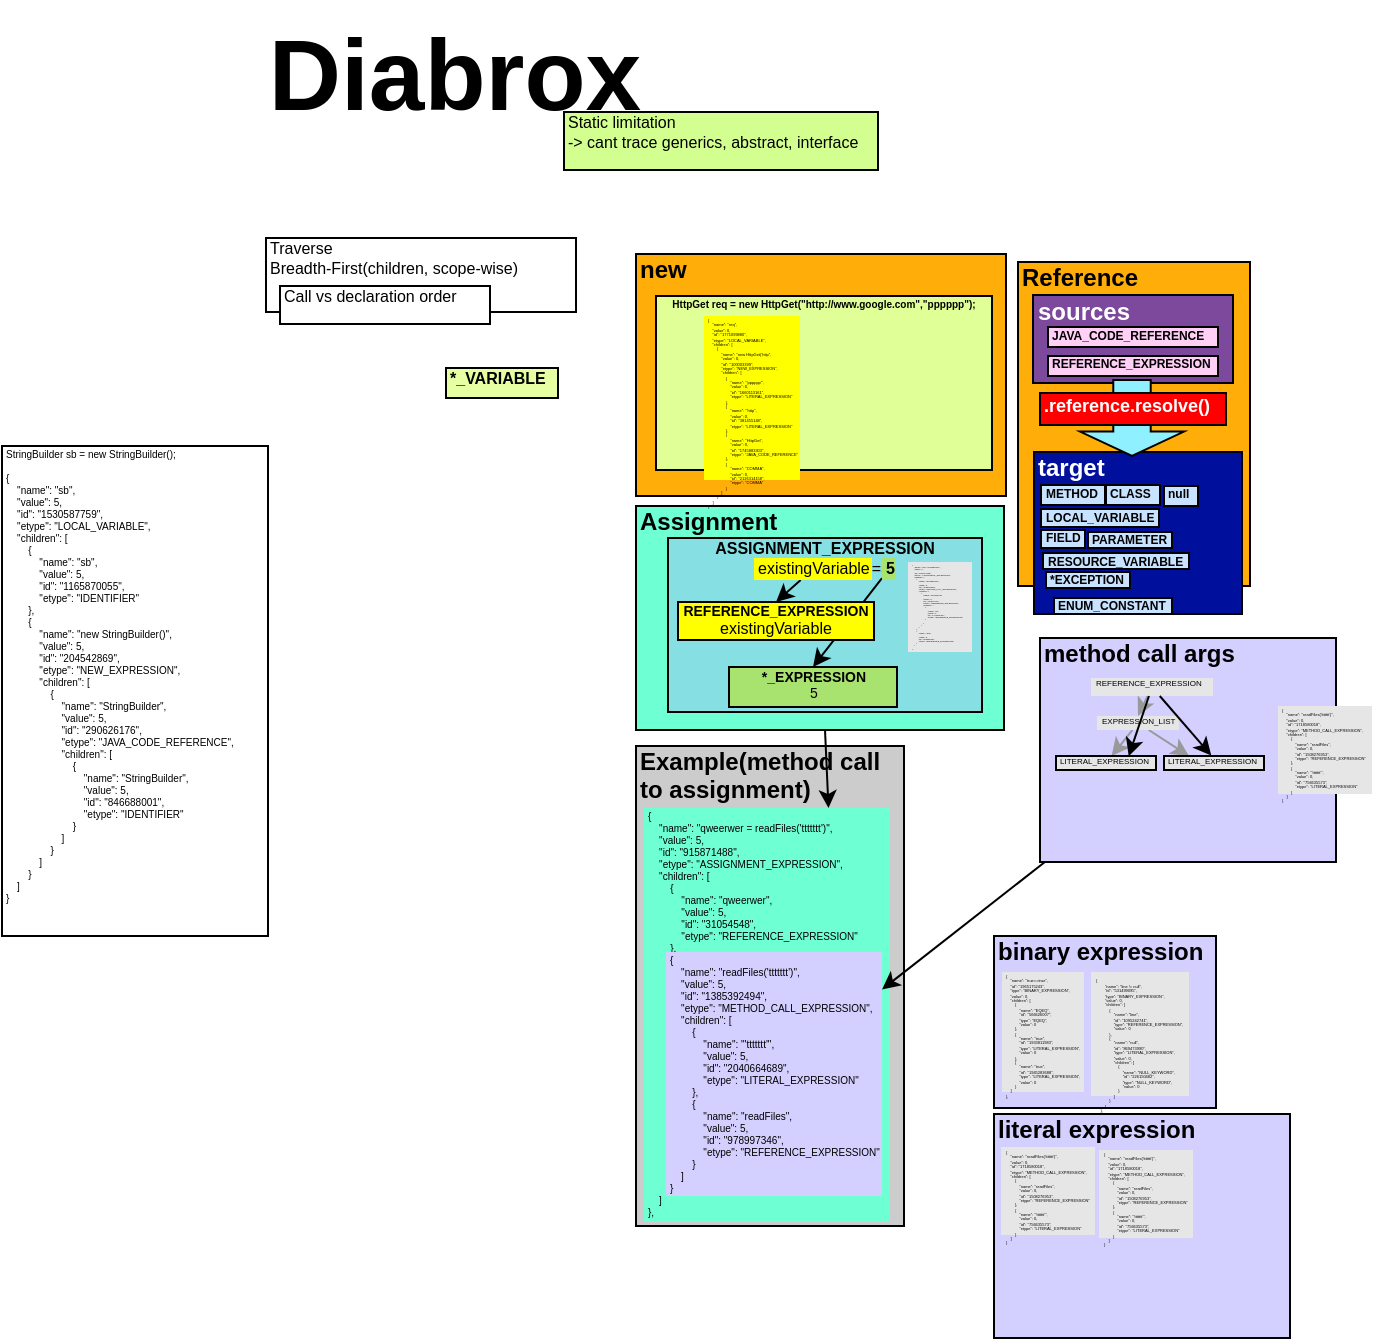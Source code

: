 <mxfile version="11.1.4" type="device"><diagram id="V1tZiOXzIalnWoqFI0yX" name="Page-1"><mxGraphModel dx="142" dy="99" grid="0" gridSize="10" guides="1" tooltips="1" connect="1" arrows="1" fold="1" page="0" pageScale="1" pageWidth="850" pageHeight="1100" math="0" shadow="0"><root><mxCell id="0"/><mxCell id="1" parent="0"/><mxCell id="ylEK5NeGM7lOmoyMpdk3-22" value="&lt;font style=&quot;font-size: 12px&quot;&gt;new&lt;/font&gt;&lt;br style=&quot;font-size: 6px&quot;&gt;" style="rounded=0;whiteSpace=wrap;html=1;spacingTop=-6;align=left;verticalAlign=top;fontSize=6;fontStyle=1;fillColor=#FFAD08;fontColor=#000000;" parent="1" vertex="1"><mxGeometry x="556" y="227" width="185" height="121" as="geometry"/></mxCell><mxCell id="ylEK5NeGM7lOmoyMpdk3-21" value="&lt;span style=&quot;font-size: 12px&quot;&gt;Reference&lt;/span&gt;" style="rounded=0;whiteSpace=wrap;html=1;spacingTop=-6;align=left;verticalAlign=top;fontSize=12;fontStyle=1;fillColor=#FFAD08;fontColor=#000000;" parent="1" vertex="1"><mxGeometry x="747" y="231" width="116" height="162" as="geometry"/></mxCell><mxCell id="ylEK5NeGM7lOmoyMpdk3-12" value="&lt;span style=&quot;font-size: 12px;&quot;&gt;sources&lt;/span&gt;" style="rounded=0;whiteSpace=wrap;html=1;spacingTop=-6;align=left;verticalAlign=top;fontSize=12;fontStyle=1;fillColor=#7D499C;fontColor=#FFFFFF;" parent="1" vertex="1"><mxGeometry x="754.5" y="247.5" width="100" height="44" as="geometry"/></mxCell><mxCell id="ylEK5NeGM7lOmoyMpdk3-1" value="Traverse&lt;br style=&quot;font-size: 8px;&quot;&gt;Breadth-First(children, scope-wise)" style="rounded=0;whiteSpace=wrap;html=1;spacingTop=-6;align=left;verticalAlign=top;fontSize=8;" parent="1" vertex="1"><mxGeometry x="371" y="219" width="155" height="37" as="geometry"/></mxCell><mxCell id="ylEK5NeGM7lOmoyMpdk3-2" value="Diabrox" style="text;html=1;strokeColor=none;fillColor=none;align=center;verticalAlign=middle;whiteSpace=wrap;rounded=0;fontSize=50;fontStyle=1" parent="1" vertex="1"><mxGeometry x="345" y="100" width="241" height="74" as="geometry"/></mxCell><mxCell id="ylEK5NeGM7lOmoyMpdk3-3" value="Call vs declaration order" style="rounded=0;whiteSpace=wrap;html=1;spacingTop=-6;align=left;verticalAlign=top;fontSize=8;" parent="1" vertex="1"><mxGeometry x="378" y="243" width="105" height="19" as="geometry"/></mxCell><mxCell id="ylEK5NeGM7lOmoyMpdk3-4" value="&lt;div style=&quot;font-size: 5px;&quot;&gt;StringBuilder sb = new StringBuilder();&lt;/div&gt;&lt;div style=&quot;font-size: 5px;&quot;&gt;&lt;br style=&quot;font-size: 5px;&quot;&gt;&lt;/div&gt;&lt;div style=&quot;font-size: 5px;&quot;&gt;{&lt;/div&gt;&lt;div style=&quot;font-size: 5px;&quot;&gt;&amp;nbsp; &amp;nbsp; &quot;name&quot;: &quot;sb&quot;,&lt;/div&gt;&lt;div style=&quot;font-size: 5px;&quot;&gt;&amp;nbsp; &amp;nbsp; &quot;value&quot;: 5,&lt;/div&gt;&lt;div style=&quot;font-size: 5px;&quot;&gt;&amp;nbsp; &amp;nbsp; &quot;id&quot;: &quot;1530587759&quot;,&lt;/div&gt;&lt;div style=&quot;font-size: 5px;&quot;&gt;&amp;nbsp; &amp;nbsp; &quot;etype&quot;: &quot;LOCAL_VARIABLE&quot;,&lt;/div&gt;&lt;div style=&quot;font-size: 5px;&quot;&gt;&amp;nbsp; &amp;nbsp; &quot;children&quot;: [&lt;/div&gt;&lt;div style=&quot;font-size: 5px;&quot;&gt;&amp;nbsp; &amp;nbsp; &amp;nbsp; &amp;nbsp; {&lt;/div&gt;&lt;div style=&quot;font-size: 5px;&quot;&gt;&amp;nbsp; &amp;nbsp; &amp;nbsp; &amp;nbsp; &amp;nbsp; &amp;nbsp; &quot;name&quot;: &quot;sb&quot;,&lt;/div&gt;&lt;div style=&quot;font-size: 5px;&quot;&gt;&amp;nbsp; &amp;nbsp; &amp;nbsp; &amp;nbsp; &amp;nbsp; &amp;nbsp; &quot;value&quot;: 5,&lt;/div&gt;&lt;div style=&quot;font-size: 5px;&quot;&gt;&amp;nbsp; &amp;nbsp; &amp;nbsp; &amp;nbsp; &amp;nbsp; &amp;nbsp; &quot;id&quot;: &quot;1165870055&quot;,&lt;/div&gt;&lt;div style=&quot;font-size: 5px;&quot;&gt;&amp;nbsp; &amp;nbsp; &amp;nbsp; &amp;nbsp; &amp;nbsp; &amp;nbsp; &quot;etype&quot;: &quot;IDENTIFIER&quot;&lt;/div&gt;&lt;div style=&quot;font-size: 5px;&quot;&gt;&amp;nbsp; &amp;nbsp; &amp;nbsp; &amp;nbsp; },&lt;/div&gt;&lt;div style=&quot;font-size: 5px;&quot;&gt;&amp;nbsp; &amp;nbsp; &amp;nbsp; &amp;nbsp; {&lt;/div&gt;&lt;div style=&quot;font-size: 5px;&quot;&gt;&amp;nbsp; &amp;nbsp; &amp;nbsp; &amp;nbsp; &amp;nbsp; &amp;nbsp; &quot;name&quot;: &quot;new StringBuilder()&quot;,&lt;/div&gt;&lt;div style=&quot;font-size: 5px;&quot;&gt;&amp;nbsp; &amp;nbsp; &amp;nbsp; &amp;nbsp; &amp;nbsp; &amp;nbsp; &quot;value&quot;: 5,&lt;/div&gt;&lt;div style=&quot;font-size: 5px;&quot;&gt;&amp;nbsp; &amp;nbsp; &amp;nbsp; &amp;nbsp; &amp;nbsp; &amp;nbsp; &quot;id&quot;: &quot;204542869&quot;,&lt;/div&gt;&lt;div style=&quot;font-size: 5px;&quot;&gt;&amp;nbsp; &amp;nbsp; &amp;nbsp; &amp;nbsp; &amp;nbsp; &amp;nbsp; &quot;etype&quot;: &quot;NEW_EXPRESSION&quot;,&lt;/div&gt;&lt;div style=&quot;font-size: 5px;&quot;&gt;&amp;nbsp; &amp;nbsp; &amp;nbsp; &amp;nbsp; &amp;nbsp; &amp;nbsp; &quot;children&quot;: [&lt;/div&gt;&lt;div style=&quot;font-size: 5px;&quot;&gt;&amp;nbsp; &amp;nbsp; &amp;nbsp; &amp;nbsp; &amp;nbsp; &amp;nbsp; &amp;nbsp; &amp;nbsp; {&lt;/div&gt;&lt;div style=&quot;font-size: 5px;&quot;&gt;&amp;nbsp; &amp;nbsp; &amp;nbsp; &amp;nbsp; &amp;nbsp; &amp;nbsp; &amp;nbsp; &amp;nbsp; &amp;nbsp; &amp;nbsp; &quot;name&quot;: &quot;StringBuilder&quot;,&lt;/div&gt;&lt;div style=&quot;font-size: 5px;&quot;&gt;&amp;nbsp; &amp;nbsp; &amp;nbsp; &amp;nbsp; &amp;nbsp; &amp;nbsp; &amp;nbsp; &amp;nbsp; &amp;nbsp; &amp;nbsp; &quot;value&quot;: 5,&lt;/div&gt;&lt;div style=&quot;font-size: 5px;&quot;&gt;&amp;nbsp; &amp;nbsp; &amp;nbsp; &amp;nbsp; &amp;nbsp; &amp;nbsp; &amp;nbsp; &amp;nbsp; &amp;nbsp; &amp;nbsp; &quot;id&quot;: &quot;290626176&quot;,&lt;/div&gt;&lt;div style=&quot;font-size: 5px;&quot;&gt;&amp;nbsp; &amp;nbsp; &amp;nbsp; &amp;nbsp; &amp;nbsp; &amp;nbsp; &amp;nbsp; &amp;nbsp; &amp;nbsp; &amp;nbsp; &quot;etype&quot;: &quot;JAVA_CODE_REFERENCE&quot;,&lt;/div&gt;&lt;div style=&quot;font-size: 5px;&quot;&gt;&amp;nbsp; &amp;nbsp; &amp;nbsp; &amp;nbsp; &amp;nbsp; &amp;nbsp; &amp;nbsp; &amp;nbsp; &amp;nbsp; &amp;nbsp; &quot;children&quot;: [&lt;/div&gt;&lt;div style=&quot;font-size: 5px;&quot;&gt;&amp;nbsp; &amp;nbsp; &amp;nbsp; &amp;nbsp; &amp;nbsp; &amp;nbsp; &amp;nbsp; &amp;nbsp; &amp;nbsp; &amp;nbsp; &amp;nbsp; &amp;nbsp; {&lt;/div&gt;&lt;div style=&quot;font-size: 5px;&quot;&gt;&amp;nbsp; &amp;nbsp; &amp;nbsp; &amp;nbsp; &amp;nbsp; &amp;nbsp; &amp;nbsp; &amp;nbsp; &amp;nbsp; &amp;nbsp; &amp;nbsp; &amp;nbsp; &amp;nbsp; &amp;nbsp; &quot;name&quot;: &quot;StringBuilder&quot;,&lt;/div&gt;&lt;div style=&quot;font-size: 5px;&quot;&gt;&amp;nbsp; &amp;nbsp; &amp;nbsp; &amp;nbsp; &amp;nbsp; &amp;nbsp; &amp;nbsp; &amp;nbsp; &amp;nbsp; &amp;nbsp; &amp;nbsp; &amp;nbsp; &amp;nbsp; &amp;nbsp; &quot;value&quot;: 5,&lt;/div&gt;&lt;div style=&quot;font-size: 5px;&quot;&gt;&amp;nbsp; &amp;nbsp; &amp;nbsp; &amp;nbsp; &amp;nbsp; &amp;nbsp; &amp;nbsp; &amp;nbsp; &amp;nbsp; &amp;nbsp; &amp;nbsp; &amp;nbsp; &amp;nbsp; &amp;nbsp; &quot;id&quot;: &quot;846688001&quot;,&lt;/div&gt;&lt;div style=&quot;font-size: 5px;&quot;&gt;&amp;nbsp; &amp;nbsp; &amp;nbsp; &amp;nbsp; &amp;nbsp; &amp;nbsp; &amp;nbsp; &amp;nbsp; &amp;nbsp; &amp;nbsp; &amp;nbsp; &amp;nbsp; &amp;nbsp; &amp;nbsp; &quot;etype&quot;: &quot;IDENTIFIER&quot;&lt;/div&gt;&lt;div style=&quot;font-size: 5px;&quot;&gt;&amp;nbsp; &amp;nbsp; &amp;nbsp; &amp;nbsp; &amp;nbsp; &amp;nbsp; &amp;nbsp; &amp;nbsp; &amp;nbsp; &amp;nbsp; &amp;nbsp; &amp;nbsp; }&lt;/div&gt;&lt;div style=&quot;font-size: 5px;&quot;&gt;&amp;nbsp; &amp;nbsp; &amp;nbsp; &amp;nbsp; &amp;nbsp; &amp;nbsp; &amp;nbsp; &amp;nbsp; &amp;nbsp; &amp;nbsp; ]&lt;/div&gt;&lt;div style=&quot;font-size: 5px;&quot;&gt;&amp;nbsp; &amp;nbsp; &amp;nbsp; &amp;nbsp; &amp;nbsp; &amp;nbsp; &amp;nbsp; &amp;nbsp; }&lt;/div&gt;&lt;div style=&quot;font-size: 5px;&quot;&gt;&amp;nbsp; &amp;nbsp; &amp;nbsp; &amp;nbsp; &amp;nbsp; &amp;nbsp; ]&lt;/div&gt;&lt;div style=&quot;font-size: 5px;&quot;&gt;&amp;nbsp; &amp;nbsp; &amp;nbsp; &amp;nbsp; }&lt;/div&gt;&lt;div style=&quot;font-size: 5px;&quot;&gt;&amp;nbsp; &amp;nbsp; ]&lt;/div&gt;&lt;div style=&quot;font-size: 5px;&quot;&gt;}&lt;/div&gt;" style="rounded=0;whiteSpace=wrap;html=1;spacingTop=-6;align=left;verticalAlign=top;fontSize=5;" parent="1" vertex="1"><mxGeometry x="239" y="323" width="133" height="245" as="geometry"/></mxCell><mxCell id="ylEK5NeGM7lOmoyMpdk3-9" value="&lt;span style=&quot;font-size: 6px;&quot;&gt;JAVA_CODE_REFERENCE&lt;/span&gt;" style="rounded=0;whiteSpace=wrap;html=1;spacingTop=-6;align=left;verticalAlign=top;fontSize=6;fontStyle=1;fillColor=#FFCFF5;" parent="1" vertex="1"><mxGeometry x="762" y="263.5" width="85" height="10" as="geometry"/></mxCell><mxCell id="ylEK5NeGM7lOmoyMpdk3-11" value="&lt;span style=&quot;font-size: 8px&quot;&gt;*_VARIABLE&lt;/span&gt;" style="rounded=0;whiteSpace=wrap;html=1;spacingTop=-6;align=left;verticalAlign=top;fontSize=8;fontStyle=1;fillColor=#E7FFA3;" parent="1" vertex="1"><mxGeometry x="461" y="284" width="56" height="15" as="geometry"/></mxCell><mxCell id="ylEK5NeGM7lOmoyMpdk3-13" value="REFERENCE_EXPRESSION" style="rounded=0;whiteSpace=wrap;html=1;spacingTop=-6;align=left;verticalAlign=top;fontSize=6;fontStyle=1;fillColor=#FFCFF5;" parent="1" vertex="1"><mxGeometry x="762" y="278" width="85" height="10" as="geometry"/></mxCell><mxCell id="ylEK5NeGM7lOmoyMpdk3-14" value="&lt;span style=&quot;font-size: 12px&quot;&gt;target&lt;/span&gt;" style="rounded=0;whiteSpace=wrap;html=1;spacingTop=-6;align=left;verticalAlign=top;fontSize=12;fontStyle=1;fillColor=#00109C;fontColor=#FFFFFF;" parent="1" vertex="1"><mxGeometry x="755" y="326" width="104" height="81" as="geometry"/></mxCell><mxCell id="ylEK5NeGM7lOmoyMpdk3-15" value="METHOD" style="rounded=0;whiteSpace=wrap;html=1;spacingTop=-6;align=left;verticalAlign=top;fontSize=6;fontStyle=1;fillColor=#C7E3FF;" parent="1" vertex="1"><mxGeometry x="758.5" y="342.5" width="32" height="10" as="geometry"/></mxCell><mxCell id="ylEK5NeGM7lOmoyMpdk3-16" value="LOCAL_VARIABLE" style="rounded=0;whiteSpace=wrap;html=1;spacingTop=-6;align=left;verticalAlign=top;fontSize=6;fontStyle=1;fillColor=#C7E3FF;" parent="1" vertex="1"><mxGeometry x="758.5" y="354.5" width="59" height="9" as="geometry"/></mxCell><mxCell id="ylEK5NeGM7lOmoyMpdk3-17" value="CLASS" style="rounded=0;whiteSpace=wrap;html=1;spacingTop=-6;align=left;verticalAlign=top;fontSize=6;fontStyle=1;fillColor=#C7E3FF;" parent="1" vertex="1"><mxGeometry x="791" y="342.5" width="27" height="10" as="geometry"/></mxCell><mxCell id="ylEK5NeGM7lOmoyMpdk3-18" value="FIELD" style="rounded=0;whiteSpace=wrap;html=1;spacingTop=-6;align=left;verticalAlign=top;fontSize=6;fontStyle=1;fillColor=#C7E3FF;" parent="1" vertex="1"><mxGeometry x="758.5" y="365" width="22" height="9" as="geometry"/></mxCell><mxCell id="ylEK5NeGM7lOmoyMpdk3-19" value="RESOURCE_VARIABLE" style="rounded=0;whiteSpace=wrap;html=1;spacingTop=-6;align=left;verticalAlign=top;fontSize=6;fontStyle=1;fillColor=#C7E3FF;" parent="1" vertex="1"><mxGeometry x="759.5" y="376.5" width="73" height="8" as="geometry"/></mxCell><mxCell id="ylEK5NeGM7lOmoyMpdk3-20" value="PARAMETER" style="rounded=0;whiteSpace=wrap;html=1;spacingTop=-6;align=left;verticalAlign=top;fontSize=6;fontStyle=1;fillColor=#C7E3FF;" parent="1" vertex="1"><mxGeometry x="782" y="366" width="42" height="8" as="geometry"/></mxCell><mxCell id="ylEK5NeGM7lOmoyMpdk3-28" value="" style="html=1;shadow=0;dashed=0;align=center;verticalAlign=middle;shape=mxgraph.arrows2.arrow;dy=0.64;dx=12.2;direction=south;notch=0;fillColor=#8FF0FF;fontSize=6;fontColor=#000000;" parent="1" vertex="1"><mxGeometry x="778" y="290" width="52" height="38" as="geometry"/></mxCell><mxCell id="ylEK5NeGM7lOmoyMpdk3-27" value=".reference.resolve()" style="rounded=0;whiteSpace=wrap;html=1;spacingTop=-6;align=left;verticalAlign=top;fontSize=9;fontStyle=1;fillColor=#FF0000;fontColor=#FFFFFF;" parent="1" vertex="1"><mxGeometry x="758" y="296.5" width="93" height="16" as="geometry"/></mxCell><mxCell id="ylEK5NeGM7lOmoyMpdk3-30" value="*EXCEPTION" style="rounded=0;whiteSpace=wrap;html=1;spacingTop=-6;align=left;verticalAlign=top;fontSize=6;fontStyle=1;fillColor=#C7E3FF;" parent="1" vertex="1"><mxGeometry x="761" y="386" width="42" height="8" as="geometry"/></mxCell><mxCell id="ylEK5NeGM7lOmoyMpdk3-31" value="ENUM_CONSTANT" style="rounded=0;whiteSpace=wrap;html=1;spacingTop=-6;align=left;verticalAlign=top;fontSize=6;fontStyle=1;fillColor=#C7E3FF;" parent="1" vertex="1"><mxGeometry x="765" y="399" width="59" height="8" as="geometry"/></mxCell><mxCell id="ylEK5NeGM7lOmoyMpdk3-32" value="null" style="rounded=0;whiteSpace=wrap;html=1;spacingTop=-6;align=left;verticalAlign=top;fontSize=6;fontStyle=1;fillColor=#C7E3FF;" parent="1" vertex="1"><mxGeometry x="820" y="343" width="17" height="10" as="geometry"/></mxCell><mxCell id="ylEK5NeGM7lOmoyMpdk3-33" value="&lt;font style=&quot;font-size: 12px&quot;&gt;Assignment&lt;/font&gt;" style="rounded=0;whiteSpace=wrap;html=1;spacingTop=-6;align=left;verticalAlign=top;fontSize=6;fontStyle=1;fillColor=#6EFFD3;fontColor=#000000;" parent="1" vertex="1"><mxGeometry x="556" y="353" width="184" height="112" as="geometry"/></mxCell><mxCell id="ylEK5NeGM7lOmoyMpdk3-41" value="&lt;b&gt;ASSIGNMENT_EXPRESSION&lt;/b&gt;&lt;br&gt;existingVariable=5" style="rounded=0;whiteSpace=wrap;html=1;spacingTop=-6;align=center;verticalAlign=top;fontSize=8;fontStyle=0;fillColor=#86E0E3;fontColor=#000000;" parent="1" vertex="1"><mxGeometry x="572" y="369" width="157" height="87" as="geometry"/></mxCell><mxCell id="ylEK5NeGM7lOmoyMpdk3-42" value="&lt;b style=&quot;font-size: 7px&quot;&gt;*_EXPRESSION&lt;/b&gt;&lt;br style=&quot;font-size: 7px&quot;&gt;5" style="rounded=0;whiteSpace=wrap;html=1;spacingTop=-6;align=center;verticalAlign=top;fontSize=7;fontStyle=0;fillColor=#A9E36F;fontColor=#000000;" parent="1" vertex="1"><mxGeometry x="602.5" y="433.5" width="84" height="20" as="geometry"/></mxCell><mxCell id="ylEK5NeGM7lOmoyMpdk3-44" style="rounded=0;orthogonalLoop=1;jettySize=auto;html=1;entryX=0.5;entryY=0;entryDx=0;entryDy=0;fontSize=8;fontColor=#000000;" parent="1" source="ylEK5NeGM7lOmoyMpdk3-43" target="ylEK5NeGM7lOmoyMpdk3-42" edge="1"><mxGeometry relative="1" as="geometry"/></mxCell><mxCell id="ylEK5NeGM7lOmoyMpdk3-43" value="&lt;b style=&quot;font-size: 8px;&quot;&gt;5&lt;/b&gt;" style="rounded=0;whiteSpace=wrap;html=1;spacingTop=-6;align=left;verticalAlign=top;fontSize=8;fontStyle=0;fillColor=#A9E36F;fontColor=#000000;strokeColor=none;spacing=2;" parent="1" vertex="1"><mxGeometry x="679" y="379" width="7" height="11" as="geometry"/></mxCell><mxCell id="ylEK5NeGM7lOmoyMpdk3-45" value="&lt;b&gt;REFERENCE_EXPRESSION&lt;/b&gt;&lt;br style=&quot;font-size: 7px&quot;&gt;&lt;span style=&quot;font-size: 8px&quot;&gt;existingVariable&lt;/span&gt;" style="rounded=0;whiteSpace=wrap;html=1;spacingTop=-6;align=center;verticalAlign=top;fontSize=7;fontStyle=0;fillColor=#FFFF00;fontColor=#000000;" parent="1" vertex="1"><mxGeometry x="577" y="401" width="98" height="19" as="geometry"/></mxCell><mxCell id="ylEK5NeGM7lOmoyMpdk3-47" style="edgeStyle=none;rounded=0;orthogonalLoop=1;jettySize=auto;html=1;entryX=0.5;entryY=0;entryDx=0;entryDy=0;fontSize=8;fontColor=#000000;" parent="1" source="ylEK5NeGM7lOmoyMpdk3-46" target="ylEK5NeGM7lOmoyMpdk3-45" edge="1"><mxGeometry relative="1" as="geometry"/></mxCell><mxCell id="ylEK5NeGM7lOmoyMpdk3-46" value="&lt;span style=&quot;font-size: 8px&quot;&gt;existingVariable&lt;/span&gt;" style="rounded=0;whiteSpace=wrap;html=1;spacingTop=-6;align=left;verticalAlign=top;fontSize=7;fontStyle=0;fillColor=#FFFF00;fontColor=#000000;strokeColor=none;" parent="1" vertex="1"><mxGeometry x="615" y="379" width="59" height="11" as="geometry"/></mxCell><mxCell id="ylEK5NeGM7lOmoyMpdk3-48" value="&lt;font style=&quot;font-size: 12px&quot;&gt;method call args&lt;/font&gt;" style="rounded=0;whiteSpace=wrap;html=1;spacingTop=-6;align=left;verticalAlign=top;fontSize=6;fontStyle=1;fillColor=#D3CFFF;fontColor=#000000;" parent="1" vertex="1"><mxGeometry x="758" y="419" width="148" height="112" as="geometry"/></mxCell><mxCell id="ylEK5NeGM7lOmoyMpdk3-54" style="edgeStyle=none;rounded=0;orthogonalLoop=1;jettySize=auto;html=1;entryX=0.5;entryY=0;entryDx=0;entryDy=0;fontSize=8;fontColor=#000000;" parent="1" edge="1"><mxGeometry relative="1" as="geometry"><mxPoint x="819" y="473" as="sourcePoint"/><mxPoint x="819" y="473" as="targetPoint"/></mxGeometry></mxCell><mxCell id="ylEK5NeGM7lOmoyMpdk3-56" value="&lt;font style=&quot;font-size: 12px&quot;&gt;Example(method call to assignment)&lt;/font&gt;" style="rounded=0;whiteSpace=wrap;html=1;spacingTop=-6;align=left;verticalAlign=top;fontSize=12;fontStyle=1;fillColor=#CCCCCC;fontColor=#000000;" parent="1" vertex="1"><mxGeometry x="556" y="473" width="134" height="240" as="geometry"/></mxCell><mxCell id="ylEK5NeGM7lOmoyMpdk3-57" value="&lt;div style=&quot;font-size: 5px;&quot;&gt;&lt;span style=&quot;font-size: 5px;&quot;&gt;{&lt;/span&gt;&lt;/div&gt;&lt;div style=&quot;font-size: 5px;&quot;&gt;&lt;span style=&quot;font-size: 5px;&quot;&gt;&amp;nbsp; &amp;nbsp; &quot;name&quot;: &quot;qweerwer = readFiles('ttttttt')&quot;,&lt;/span&gt;&lt;/div&gt;&lt;div style=&quot;font-size: 5px;&quot;&gt;&lt;span style=&quot;font-size: 5px;&quot;&gt;&amp;nbsp; &amp;nbsp; &quot;value&quot;: 5,&lt;/span&gt;&lt;/div&gt;&lt;div style=&quot;font-size: 5px;&quot;&gt;&lt;span style=&quot;font-size: 5px;&quot;&gt;&amp;nbsp; &amp;nbsp; &quot;id&quot;: &quot;915871488&quot;,&lt;/span&gt;&lt;/div&gt;&lt;div style=&quot;font-size: 5px;&quot;&gt;&lt;span style=&quot;font-size: 5px;&quot;&gt;&amp;nbsp; &amp;nbsp; &quot;etype&quot;: &quot;ASSIGNMENT_EXPRESSION&quot;,&lt;/span&gt;&lt;/div&gt;&lt;div style=&quot;font-size: 5px;&quot;&gt;&lt;span style=&quot;font-size: 5px;&quot;&gt;&amp;nbsp; &amp;nbsp; &quot;children&quot;: [&lt;/span&gt;&lt;/div&gt;&lt;div style=&quot;font-size: 5px;&quot;&gt;&lt;span style=&quot;font-size: 5px;&quot;&gt;&amp;nbsp; &amp;nbsp; &amp;nbsp; &amp;nbsp; {&lt;/span&gt;&lt;/div&gt;&lt;div style=&quot;font-size: 5px;&quot;&gt;&lt;span style=&quot;font-size: 5px;&quot;&gt;&amp;nbsp; &amp;nbsp; &amp;nbsp; &amp;nbsp; &amp;nbsp; &amp;nbsp; &quot;name&quot;: &quot;qweerwer&quot;,&lt;/span&gt;&lt;/div&gt;&lt;div style=&quot;font-size: 5px;&quot;&gt;&lt;span style=&quot;font-size: 5px;&quot;&gt;&amp;nbsp; &amp;nbsp; &amp;nbsp; &amp;nbsp; &amp;nbsp; &amp;nbsp; &quot;value&quot;: 5,&lt;/span&gt;&lt;/div&gt;&lt;div style=&quot;font-size: 5px;&quot;&gt;&lt;span style=&quot;font-size: 5px;&quot;&gt;&amp;nbsp; &amp;nbsp; &amp;nbsp; &amp;nbsp; &amp;nbsp; &amp;nbsp; &quot;id&quot;: &quot;31054548&quot;,&lt;/span&gt;&lt;/div&gt;&lt;div style=&quot;font-size: 5px;&quot;&gt;&lt;span style=&quot;font-size: 5px;&quot;&gt;&amp;nbsp; &amp;nbsp; &amp;nbsp; &amp;nbsp; &amp;nbsp; &amp;nbsp; &quot;etype&quot;: &quot;REFERENCE_EXPRESSION&quot;&lt;/span&gt;&lt;/div&gt;&lt;div style=&quot;font-size: 5px;&quot;&gt;&lt;span style=&quot;font-size: 5px;&quot;&gt;&amp;nbsp; &amp;nbsp; &amp;nbsp; &amp;nbsp; },&lt;/span&gt;&lt;/div&gt;&lt;div style=&quot;font-size: 5px;&quot;&gt;&lt;span style=&quot;font-size: 5px;&quot;&gt;&amp;nbsp; &amp;nbsp; &amp;nbsp; &amp;nbsp; {&lt;/span&gt;&lt;/div&gt;&lt;div style=&quot;font-size: 5px;&quot;&gt;&lt;span style=&quot;font-size: 5px;&quot;&gt;&amp;nbsp; &amp;nbsp; &amp;nbsp; &amp;nbsp; &amp;nbsp; &amp;nbsp; &quot;name&quot;: &quot;readFiles('ttttttt')&quot;,&lt;/span&gt;&lt;/div&gt;&lt;div style=&quot;font-size: 5px;&quot;&gt;&lt;span style=&quot;font-size: 5px;&quot;&gt;&amp;nbsp; &amp;nbsp; &amp;nbsp; &amp;nbsp; &amp;nbsp; &amp;nbsp; &quot;value&quot;: 5,&lt;/span&gt;&lt;/div&gt;&lt;div style=&quot;font-size: 5px;&quot;&gt;&lt;span style=&quot;font-size: 5px;&quot;&gt;&amp;nbsp; &amp;nbsp; &amp;nbsp; &amp;nbsp; &amp;nbsp; &amp;nbsp; &quot;id&quot;: &quot;1385392494&quot;,&lt;/span&gt;&lt;/div&gt;&lt;div style=&quot;font-size: 5px;&quot;&gt;&lt;span style=&quot;font-size: 5px;&quot;&gt;&amp;nbsp; &amp;nbsp; &amp;nbsp; &amp;nbsp; &amp;nbsp; &amp;nbsp; &quot;etype&quot;: &quot;METHOD_CALL_EXPRESSION&quot;,&lt;/span&gt;&lt;/div&gt;&lt;div style=&quot;font-size: 5px;&quot;&gt;&lt;span style=&quot;font-size: 5px;&quot;&gt;&amp;nbsp; &amp;nbsp; &amp;nbsp; &amp;nbsp; &amp;nbsp; &amp;nbsp; &quot;children&quot;: [&lt;/span&gt;&lt;/div&gt;&lt;div style=&quot;font-size: 5px;&quot;&gt;&lt;span style=&quot;font-size: 5px;&quot;&gt;&amp;nbsp; &amp;nbsp; &amp;nbsp; &amp;nbsp; &amp;nbsp; &amp;nbsp; &amp;nbsp; &amp;nbsp; {&lt;/span&gt;&lt;/div&gt;&lt;div style=&quot;font-size: 5px;&quot;&gt;&lt;span style=&quot;font-size: 5px;&quot;&gt;&amp;nbsp; &amp;nbsp; &amp;nbsp; &amp;nbsp; &amp;nbsp; &amp;nbsp; &amp;nbsp; &amp;nbsp; &amp;nbsp; &amp;nbsp; &quot;name&quot;: &quot;'ttttttt'&quot;,&lt;/span&gt;&lt;/div&gt;&lt;div style=&quot;font-size: 5px;&quot;&gt;&lt;span style=&quot;font-size: 5px;&quot;&gt;&amp;nbsp; &amp;nbsp; &amp;nbsp; &amp;nbsp; &amp;nbsp; &amp;nbsp; &amp;nbsp; &amp;nbsp; &amp;nbsp; &amp;nbsp; &quot;value&quot;: 5,&lt;/span&gt;&lt;/div&gt;&lt;div style=&quot;font-size: 5px;&quot;&gt;&lt;span style=&quot;font-size: 5px;&quot;&gt;&amp;nbsp; &amp;nbsp; &amp;nbsp; &amp;nbsp; &amp;nbsp; &amp;nbsp; &amp;nbsp; &amp;nbsp; &amp;nbsp; &amp;nbsp; &quot;id&quot;: &quot;2040664689&quot;,&lt;/span&gt;&lt;/div&gt;&lt;div style=&quot;font-size: 5px;&quot;&gt;&lt;span style=&quot;font-size: 5px;&quot;&gt;&amp;nbsp; &amp;nbsp; &amp;nbsp; &amp;nbsp; &amp;nbsp; &amp;nbsp; &amp;nbsp; &amp;nbsp; &amp;nbsp; &amp;nbsp; &quot;etype&quot;: &quot;LITERAL_EXPRESSION&quot;&lt;/span&gt;&lt;/div&gt;&lt;div style=&quot;font-size: 5px;&quot;&gt;&lt;span style=&quot;font-size: 5px;&quot;&gt;&amp;nbsp; &amp;nbsp; &amp;nbsp; &amp;nbsp; &amp;nbsp; &amp;nbsp; &amp;nbsp; &amp;nbsp; },&lt;/span&gt;&lt;/div&gt;&lt;div style=&quot;font-size: 5px;&quot;&gt;&lt;span style=&quot;font-size: 5px;&quot;&gt;&amp;nbsp; &amp;nbsp; &amp;nbsp; &amp;nbsp; &amp;nbsp; &amp;nbsp; &amp;nbsp; &amp;nbsp; {&lt;/span&gt;&lt;/div&gt;&lt;div style=&quot;font-size: 5px;&quot;&gt;&lt;span style=&quot;font-size: 5px;&quot;&gt;&amp;nbsp; &amp;nbsp; &amp;nbsp; &amp;nbsp; &amp;nbsp; &amp;nbsp; &amp;nbsp; &amp;nbsp; &amp;nbsp; &amp;nbsp; &quot;name&quot;: &quot;readFiles&quot;,&lt;/span&gt;&lt;/div&gt;&lt;div style=&quot;font-size: 5px;&quot;&gt;&lt;span style=&quot;font-size: 5px;&quot;&gt;&amp;nbsp; &amp;nbsp; &amp;nbsp; &amp;nbsp; &amp;nbsp; &amp;nbsp; &amp;nbsp; &amp;nbsp; &amp;nbsp; &amp;nbsp; &quot;value&quot;: 5,&lt;/span&gt;&lt;/div&gt;&lt;div style=&quot;font-size: 5px;&quot;&gt;&lt;span style=&quot;font-size: 5px;&quot;&gt;&amp;nbsp; &amp;nbsp; &amp;nbsp; &amp;nbsp; &amp;nbsp; &amp;nbsp; &amp;nbsp; &amp;nbsp; &amp;nbsp; &amp;nbsp; &quot;id&quot;: &quot;978997346&quot;,&lt;/span&gt;&lt;/div&gt;&lt;div style=&quot;font-size: 5px;&quot;&gt;&lt;span style=&quot;font-size: 5px;&quot;&gt;&amp;nbsp; &amp;nbsp; &amp;nbsp; &amp;nbsp; &amp;nbsp; &amp;nbsp; &amp;nbsp; &amp;nbsp; &amp;nbsp; &amp;nbsp; &quot;etype&quot;: &quot;REFERENCE_EXPRESSION&quot;&lt;/span&gt;&lt;/div&gt;&lt;div style=&quot;font-size: 5px;&quot;&gt;&lt;span style=&quot;font-size: 5px;&quot;&gt;&amp;nbsp; &amp;nbsp; &amp;nbsp; &amp;nbsp; &amp;nbsp; &amp;nbsp; &amp;nbsp; &amp;nbsp; }&lt;/span&gt;&lt;/div&gt;&lt;div style=&quot;font-size: 5px;&quot;&gt;&lt;span style=&quot;font-size: 5px;&quot;&gt;&amp;nbsp; &amp;nbsp; &amp;nbsp; &amp;nbsp; &amp;nbsp; &amp;nbsp; ]&lt;/span&gt;&lt;/div&gt;&lt;div style=&quot;font-size: 5px;&quot;&gt;&lt;span style=&quot;font-size: 5px;&quot;&gt;&amp;nbsp; &amp;nbsp; &amp;nbsp; &amp;nbsp; }&lt;/span&gt;&lt;/div&gt;&lt;div style=&quot;font-size: 5px;&quot;&gt;&lt;span style=&quot;font-size: 5px;&quot;&gt;&amp;nbsp; &amp;nbsp; ]&lt;/span&gt;&lt;/div&gt;&lt;div style=&quot;font-size: 5px;&quot;&gt;&lt;span style=&quot;font-size: 5px;&quot;&gt;},&lt;/span&gt;&lt;/div&gt;" style="rounded=0;whiteSpace=wrap;html=1;spacingTop=-6;align=left;verticalAlign=top;fontSize=5;fontStyle=0;fillColor=#6EFFD3;fontColor=#000000;strokeColor=none;" parent="1" vertex="1"><mxGeometry x="560" y="504" width="123" height="207" as="geometry"/></mxCell><mxCell id="ylEK5NeGM7lOmoyMpdk3-58" value="&lt;div style=&quot;font-size: 5px&quot;&gt;&lt;div&gt;{&lt;/div&gt;&lt;div&gt;&amp;nbsp; &amp;nbsp; &quot;name&quot;: &quot;readFiles('ttttttt')&quot;,&lt;/div&gt;&lt;div&gt;&amp;nbsp; &amp;nbsp; &quot;value&quot;: 5,&lt;/div&gt;&lt;div&gt;&amp;nbsp; &amp;nbsp; &quot;id&quot;: &quot;1385392494&quot;,&lt;/div&gt;&lt;div&gt;&amp;nbsp; &amp;nbsp; &quot;etype&quot;: &quot;METHOD_CALL_EXPRESSION&quot;,&lt;/div&gt;&lt;div&gt;&amp;nbsp; &amp;nbsp; &quot;children&quot;: [&lt;/div&gt;&lt;div&gt;&amp;nbsp; &amp;nbsp; &amp;nbsp; &amp;nbsp; {&lt;/div&gt;&lt;div&gt;&amp;nbsp; &amp;nbsp; &amp;nbsp; &amp;nbsp; &amp;nbsp; &amp;nbsp; &quot;name&quot;: &quot;'ttttttt'&quot;,&lt;/div&gt;&lt;div&gt;&amp;nbsp; &amp;nbsp; &amp;nbsp; &amp;nbsp; &amp;nbsp; &amp;nbsp; &quot;value&quot;: 5,&lt;/div&gt;&lt;div&gt;&amp;nbsp; &amp;nbsp; &amp;nbsp; &amp;nbsp; &amp;nbsp; &amp;nbsp; &quot;id&quot;: &quot;2040664689&quot;,&lt;/div&gt;&lt;div&gt;&amp;nbsp; &amp;nbsp; &amp;nbsp; &amp;nbsp; &amp;nbsp; &amp;nbsp; &quot;etype&quot;: &quot;LITERAL_EXPRESSION&quot;&lt;/div&gt;&lt;div&gt;&amp;nbsp; &amp;nbsp; &amp;nbsp; &amp;nbsp; },&lt;/div&gt;&lt;div&gt;&amp;nbsp; &amp;nbsp; &amp;nbsp; &amp;nbsp; {&lt;/div&gt;&lt;div&gt;&amp;nbsp; &amp;nbsp; &amp;nbsp; &amp;nbsp; &amp;nbsp; &amp;nbsp; &quot;name&quot;: &quot;readFiles&quot;,&lt;/div&gt;&lt;div&gt;&amp;nbsp; &amp;nbsp; &amp;nbsp; &amp;nbsp; &amp;nbsp; &amp;nbsp; &quot;value&quot;: 5,&lt;/div&gt;&lt;div&gt;&amp;nbsp; &amp;nbsp; &amp;nbsp; &amp;nbsp; &amp;nbsp; &amp;nbsp; &quot;id&quot;: &quot;978997346&quot;,&lt;/div&gt;&lt;div&gt;&amp;nbsp; &amp;nbsp; &amp;nbsp; &amp;nbsp; &amp;nbsp; &amp;nbsp; &quot;etype&quot;: &quot;REFERENCE_EXPRESSION&quot;&lt;/div&gt;&lt;div&gt;&amp;nbsp; &amp;nbsp; &amp;nbsp; &amp;nbsp; }&lt;/div&gt;&lt;div&gt;&amp;nbsp; &amp;nbsp; ]&lt;/div&gt;&lt;div&gt;}&lt;/div&gt;&lt;/div&gt;" style="rounded=0;whiteSpace=wrap;html=1;spacingTop=-6;align=left;verticalAlign=top;fontSize=5;fontStyle=0;fillColor=#D3CFFF;fontColor=#000000;strokeColor=none;" parent="1" vertex="1"><mxGeometry x="571" y="576" width="108" height="122" as="geometry"/></mxCell><mxCell id="ylEK5NeGM7lOmoyMpdk3-59" style="edgeStyle=none;rounded=0;orthogonalLoop=1;jettySize=auto;html=1;fontSize=5;fontColor=#000000;" parent="1" source="ylEK5NeGM7lOmoyMpdk3-48" target="ylEK5NeGM7lOmoyMpdk3-58" edge="1"><mxGeometry relative="1" as="geometry"/></mxCell><mxCell id="ylEK5NeGM7lOmoyMpdk3-60" style="edgeStyle=none;rounded=0;orthogonalLoop=1;jettySize=auto;html=1;entryX=0.75;entryY=0;entryDx=0;entryDy=0;fontSize=5;fontColor=#000000;" parent="1" source="ylEK5NeGM7lOmoyMpdk3-33" target="ylEK5NeGM7lOmoyMpdk3-57" edge="1"><mxGeometry relative="1" as="geometry"/></mxCell><mxCell id="ylEK5NeGM7lOmoyMpdk3-61" value="Static limitation&lt;br&gt;-&amp;gt; cant trace generics, abstract, interface" style="rounded=0;whiteSpace=wrap;html=1;spacingTop=-6;align=left;verticalAlign=top;fontSize=8;fillColor=#D2FF8F;" parent="1" vertex="1"><mxGeometry x="520" y="156" width="157" height="29" as="geometry"/></mxCell><mxCell id="ylEK5NeGM7lOmoyMpdk3-62" value="&lt;div style=&quot;text-align: left; font-size: 5px;&quot;&gt;&lt;span style=&quot;font-size: 5px;&quot;&gt;HttpGet req = new HttpGet(&quot;http://www.google.com&quot;,&quot;pppppp&quot;);&lt;/span&gt;&lt;/div&gt;" style="rounded=0;whiteSpace=wrap;html=1;spacingTop=-6;align=center;verticalAlign=top;fontSize=5;fontStyle=1;fillColor=#E0FF96;fontColor=#000000;" parent="1" vertex="1"><mxGeometry x="566" y="248" width="168" height="87" as="geometry"/></mxCell><mxCell id="ylEK5NeGM7lOmoyMpdk3-63" value="&lt;div style=&quot;font-size: 2px;&quot;&gt;&lt;span style=&quot;font-size: 2px;&quot;&gt;{&lt;/span&gt;&lt;/div&gt;&lt;div style=&quot;font-size: 2px;&quot;&gt;&lt;span style=&quot;font-size: 2px;&quot;&gt;&amp;nbsp; &amp;nbsp; &quot;name&quot;: &quot;req&quot;,&lt;/span&gt;&lt;/div&gt;&lt;div style=&quot;font-size: 2px;&quot;&gt;&lt;span style=&quot;font-size: 2px;&quot;&gt;&amp;nbsp; &amp;nbsp; &quot;value&quot;: 0,&lt;/span&gt;&lt;/div&gt;&lt;div style=&quot;font-size: 2px;&quot;&gt;&lt;span style=&quot;font-size: 2px;&quot;&gt;&amp;nbsp; &amp;nbsp; &quot;id&quot;: &quot;1771099880&quot;,&lt;/span&gt;&lt;/div&gt;&lt;div style=&quot;font-size: 2px;&quot;&gt;&lt;span style=&quot;font-size: 2px;&quot;&gt;&amp;nbsp; &amp;nbsp; &quot;etype&quot;: &quot;LOCAL_VARIABLE&quot;,&lt;/span&gt;&lt;/div&gt;&lt;div style=&quot;font-size: 2px;&quot;&gt;&lt;span style=&quot;font-size: 2px;&quot;&gt;&amp;nbsp; &amp;nbsp; &quot;children&quot;: [&lt;/span&gt;&lt;/div&gt;&lt;div style=&quot;font-size: 2px;&quot;&gt;&lt;span style=&quot;font-size: 2px;&quot;&gt;&amp;nbsp; &amp;nbsp; &amp;nbsp; &amp;nbsp; {&lt;/span&gt;&lt;/div&gt;&lt;div style=&quot;font-size: 2px;&quot;&gt;&lt;span style=&quot;font-size: 2px;&quot;&gt;&amp;nbsp; &amp;nbsp; &amp;nbsp; &amp;nbsp; &amp;nbsp; &amp;nbsp; &quot;name&quot;: &quot;new HttpGet('http&quot;,&lt;/span&gt;&lt;/div&gt;&lt;div style=&quot;font-size: 2px;&quot;&gt;&lt;span style=&quot;font-size: 2px;&quot;&gt;&amp;nbsp; &amp;nbsp; &amp;nbsp; &amp;nbsp; &amp;nbsp; &amp;nbsp; &quot;value&quot;: 0,&lt;/span&gt;&lt;/div&gt;&lt;div style=&quot;font-size: 2px;&quot;&gt;&lt;span style=&quot;font-size: 2px;&quot;&gt;&amp;nbsp; &amp;nbsp; &amp;nbsp; &amp;nbsp; &amp;nbsp; &amp;nbsp; &quot;id&quot;: &quot;100003399&quot;,&lt;/span&gt;&lt;/div&gt;&lt;div style=&quot;font-size: 2px;&quot;&gt;&lt;span style=&quot;font-size: 2px;&quot;&gt;&amp;nbsp; &amp;nbsp; &amp;nbsp; &amp;nbsp; &amp;nbsp; &amp;nbsp; &quot;etype&quot;: &quot;NEW_EXPRESSION&quot;,&lt;/span&gt;&lt;/div&gt;&lt;div style=&quot;font-size: 2px;&quot;&gt;&lt;span style=&quot;font-size: 2px;&quot;&gt;&amp;nbsp; &amp;nbsp; &amp;nbsp; &amp;nbsp; &amp;nbsp; &amp;nbsp; &quot;children&quot;: [&lt;/span&gt;&lt;/div&gt;&lt;div style=&quot;font-size: 2px;&quot;&gt;&lt;span style=&quot;font-size: 2px;&quot;&gt;&amp;nbsp; &amp;nbsp; &amp;nbsp; &amp;nbsp; &amp;nbsp; &amp;nbsp; &amp;nbsp; &amp;nbsp; {&lt;/span&gt;&lt;/div&gt;&lt;div style=&quot;font-size: 2px;&quot;&gt;&lt;span style=&quot;font-size: 2px;&quot;&gt;&amp;nbsp; &amp;nbsp; &amp;nbsp; &amp;nbsp; &amp;nbsp; &amp;nbsp; &amp;nbsp; &amp;nbsp; &amp;nbsp; &amp;nbsp; &quot;name&quot;: &quot;'pppppp'&quot;,&lt;/span&gt;&lt;/div&gt;&lt;div style=&quot;font-size: 2px;&quot;&gt;&lt;span style=&quot;font-size: 2px;&quot;&gt;&amp;nbsp; &amp;nbsp; &amp;nbsp; &amp;nbsp; &amp;nbsp; &amp;nbsp; &amp;nbsp; &amp;nbsp; &amp;nbsp; &amp;nbsp; &quot;value&quot;: 0,&lt;/span&gt;&lt;/div&gt;&lt;div style=&quot;font-size: 2px;&quot;&gt;&lt;span style=&quot;font-size: 2px;&quot;&gt;&amp;nbsp; &amp;nbsp; &amp;nbsp; &amp;nbsp; &amp;nbsp; &amp;nbsp; &amp;nbsp; &amp;nbsp; &amp;nbsp; &amp;nbsp; &quot;id&quot;: &quot;1660113161&quot;,&lt;/span&gt;&lt;/div&gt;&lt;div style=&quot;font-size: 2px;&quot;&gt;&lt;span style=&quot;font-size: 2px;&quot;&gt;&amp;nbsp; &amp;nbsp; &amp;nbsp; &amp;nbsp; &amp;nbsp; &amp;nbsp; &amp;nbsp; &amp;nbsp; &amp;nbsp; &amp;nbsp; &quot;etype&quot;: &quot;LITERAL_EXPRESSION&quot;&lt;/span&gt;&lt;/div&gt;&lt;div style=&quot;font-size: 2px;&quot;&gt;&lt;span style=&quot;font-size: 2px;&quot;&gt;&amp;nbsp; &amp;nbsp; &amp;nbsp; &amp;nbsp; &amp;nbsp; &amp;nbsp; &amp;nbsp; &amp;nbsp; },&lt;/span&gt;&lt;/div&gt;&lt;div style=&quot;font-size: 2px;&quot;&gt;&lt;span style=&quot;font-size: 2px;&quot;&gt;&amp;nbsp; &amp;nbsp; &amp;nbsp; &amp;nbsp; &amp;nbsp; &amp;nbsp; &amp;nbsp; &amp;nbsp; {&lt;/span&gt;&lt;/div&gt;&lt;div style=&quot;font-size: 2px;&quot;&gt;&lt;span style=&quot;font-size: 2px;&quot;&gt;&amp;nbsp; &amp;nbsp; &amp;nbsp; &amp;nbsp; &amp;nbsp; &amp;nbsp; &amp;nbsp; &amp;nbsp; &amp;nbsp; &amp;nbsp; &quot;name&quot;: &quot;'http&quot;,&lt;/span&gt;&lt;/div&gt;&lt;div style=&quot;font-size: 2px;&quot;&gt;&lt;span style=&quot;font-size: 2px;&quot;&gt;&amp;nbsp; &amp;nbsp; &amp;nbsp; &amp;nbsp; &amp;nbsp; &amp;nbsp; &amp;nbsp; &amp;nbsp; &amp;nbsp; &amp;nbsp; &quot;value&quot;: 0,&lt;/span&gt;&lt;/div&gt;&lt;div style=&quot;font-size: 2px;&quot;&gt;&lt;span style=&quot;font-size: 2px;&quot;&gt;&amp;nbsp; &amp;nbsp; &amp;nbsp; &amp;nbsp; &amp;nbsp; &amp;nbsp; &amp;nbsp; &amp;nbsp; &amp;nbsp; &amp;nbsp; &quot;id&quot;: &quot;381455148&quot;,&lt;/span&gt;&lt;/div&gt;&lt;div style=&quot;font-size: 2px;&quot;&gt;&lt;span style=&quot;font-size: 2px;&quot;&gt;&amp;nbsp; &amp;nbsp; &amp;nbsp; &amp;nbsp; &amp;nbsp; &amp;nbsp; &amp;nbsp; &amp;nbsp; &amp;nbsp; &amp;nbsp; &quot;etype&quot;: &quot;LITERAL_EXPRESSION&quot;&lt;/span&gt;&lt;/div&gt;&lt;div style=&quot;font-size: 2px;&quot;&gt;&lt;span style=&quot;font-size: 2px;&quot;&gt;&amp;nbsp; &amp;nbsp; &amp;nbsp; &amp;nbsp; &amp;nbsp; &amp;nbsp; &amp;nbsp; &amp;nbsp; },&lt;/span&gt;&lt;/div&gt;&lt;div style=&quot;font-size: 2px;&quot;&gt;&lt;span style=&quot;font-size: 2px;&quot;&gt;&amp;nbsp; &amp;nbsp; &amp;nbsp; &amp;nbsp; &amp;nbsp; &amp;nbsp; &amp;nbsp; &amp;nbsp; {&lt;/span&gt;&lt;/div&gt;&lt;div style=&quot;font-size: 2px;&quot;&gt;&lt;span style=&quot;font-size: 2px;&quot;&gt;&amp;nbsp; &amp;nbsp; &amp;nbsp; &amp;nbsp; &amp;nbsp; &amp;nbsp; &amp;nbsp; &amp;nbsp; &amp;nbsp; &amp;nbsp; &quot;name&quot;: &quot;HttpGet&quot;,&lt;/span&gt;&lt;/div&gt;&lt;div style=&quot;font-size: 2px;&quot;&gt;&lt;span style=&quot;font-size: 2px;&quot;&gt;&amp;nbsp; &amp;nbsp; &amp;nbsp; &amp;nbsp; &amp;nbsp; &amp;nbsp; &amp;nbsp; &amp;nbsp; &amp;nbsp; &amp;nbsp; &quot;value&quot;: 0,&lt;/span&gt;&lt;/div&gt;&lt;div style=&quot;font-size: 2px;&quot;&gt;&lt;span style=&quot;font-size: 2px;&quot;&gt;&amp;nbsp; &amp;nbsp; &amp;nbsp; &amp;nbsp; &amp;nbsp; &amp;nbsp; &amp;nbsp; &amp;nbsp; &amp;nbsp; &amp;nbsp; &quot;id&quot;: &quot;1745883303&quot;,&lt;/span&gt;&lt;/div&gt;&lt;div style=&quot;font-size: 2px;&quot;&gt;&lt;span style=&quot;font-size: 2px;&quot;&gt;&amp;nbsp; &amp;nbsp; &amp;nbsp; &amp;nbsp; &amp;nbsp; &amp;nbsp; &amp;nbsp; &amp;nbsp; &amp;nbsp; &amp;nbsp; &quot;etype&quot;: &quot;JAVA_CODE_REFERENCE&quot;&lt;/span&gt;&lt;/div&gt;&lt;div style=&quot;font-size: 2px;&quot;&gt;&lt;span style=&quot;font-size: 2px;&quot;&gt;&amp;nbsp; &amp;nbsp; &amp;nbsp; &amp;nbsp; &amp;nbsp; &amp;nbsp; &amp;nbsp; &amp;nbsp; },&lt;/span&gt;&lt;/div&gt;&lt;div style=&quot;font-size: 2px;&quot;&gt;&lt;span style=&quot;font-size: 2px;&quot;&gt;&amp;nbsp; &amp;nbsp; &amp;nbsp; &amp;nbsp; &amp;nbsp; &amp;nbsp; &amp;nbsp; &amp;nbsp; {&lt;/span&gt;&lt;/div&gt;&lt;div style=&quot;font-size: 2px;&quot;&gt;&lt;span style=&quot;font-size: 2px;&quot;&gt;&amp;nbsp; &amp;nbsp; &amp;nbsp; &amp;nbsp; &amp;nbsp; &amp;nbsp; &amp;nbsp; &amp;nbsp; &amp;nbsp; &amp;nbsp; &quot;name&quot;: &quot;COMMA&quot;,&lt;/span&gt;&lt;/div&gt;&lt;div style=&quot;font-size: 2px;&quot;&gt;&lt;span style=&quot;font-size: 2px;&quot;&gt;&amp;nbsp; &amp;nbsp; &amp;nbsp; &amp;nbsp; &amp;nbsp; &amp;nbsp; &amp;nbsp; &amp;nbsp; &amp;nbsp; &amp;nbsp; &quot;value&quot;: 0,&lt;/span&gt;&lt;/div&gt;&lt;div style=&quot;font-size: 2px;&quot;&gt;&lt;span style=&quot;font-size: 2px;&quot;&gt;&amp;nbsp; &amp;nbsp; &amp;nbsp; &amp;nbsp; &amp;nbsp; &amp;nbsp; &amp;nbsp; &amp;nbsp; &amp;nbsp; &amp;nbsp; &quot;id&quot;: &quot;2126314158&quot;,&lt;/span&gt;&lt;/div&gt;&lt;div style=&quot;font-size: 2px;&quot;&gt;&lt;span style=&quot;font-size: 2px;&quot;&gt;&amp;nbsp; &amp;nbsp; &amp;nbsp; &amp;nbsp; &amp;nbsp; &amp;nbsp; &amp;nbsp; &amp;nbsp; &amp;nbsp; &amp;nbsp; &quot;etype&quot;: &quot;COMMA&quot;&lt;/span&gt;&lt;/div&gt;&lt;div style=&quot;font-size: 2px;&quot;&gt;&lt;span style=&quot;font-size: 2px;&quot;&gt;&amp;nbsp; &amp;nbsp; &amp;nbsp; &amp;nbsp; &amp;nbsp; &amp;nbsp; &amp;nbsp; &amp;nbsp; }&lt;/span&gt;&lt;/div&gt;&lt;div style=&quot;font-size: 2px;&quot;&gt;&lt;span style=&quot;font-size: 2px;&quot;&gt;&amp;nbsp; &amp;nbsp; &amp;nbsp; &amp;nbsp; &amp;nbsp; &amp;nbsp; ]&lt;/span&gt;&lt;/div&gt;&lt;div style=&quot;font-size: 2px;&quot;&gt;&lt;span style=&quot;font-size: 2px;&quot;&gt;&amp;nbsp; &amp;nbsp; &amp;nbsp; &amp;nbsp; }&lt;/span&gt;&lt;/div&gt;&lt;div style=&quot;font-size: 2px;&quot;&gt;&lt;span style=&quot;font-size: 2px;&quot;&gt;&amp;nbsp; &amp;nbsp; ]&lt;/span&gt;&lt;/div&gt;&lt;div style=&quot;font-size: 2px;&quot;&gt;&lt;span style=&quot;font-size: 2px;&quot;&gt;}&lt;/span&gt;&lt;/div&gt;" style="rounded=0;whiteSpace=wrap;html=1;spacingTop=-6;align=left;verticalAlign=top;fontSize=2;fontStyle=0;fillColor=#FFFF00;fontColor=#000000;strokeColor=none;" parent="1" vertex="1"><mxGeometry x="590" y="258" width="48" height="82" as="geometry"/></mxCell><mxCell id="ylEK5NeGM7lOmoyMpdk3-64" value="&lt;div style=&quot;font-size: 1px;&quot;&gt;&lt;div style=&quot;font-size: 1px;&quot;&gt;{&lt;/div&gt;&lt;div style=&quot;font-size: 1px;&quot;&gt;&amp;nbsp; &amp;nbsp; &quot;name&quot;: &quot;line = br.readLine()&quot;,&lt;/div&gt;&lt;div style=&quot;font-size: 1px;&quot;&gt;&amp;nbsp; &amp;nbsp; &quot;value&quot;: 0,&lt;/div&gt;&lt;div style=&quot;font-size: 1px;&quot;&gt;&amp;nbsp; &amp;nbsp; &quot;id&quot;: &quot;1229977408&quot;,&lt;/div&gt;&lt;div style=&quot;font-size: 1px;&quot;&gt;&amp;nbsp; &amp;nbsp; &quot;etype&quot;: &quot;ASSIGNMENT_EXPRESSION&quot;,&lt;/div&gt;&lt;div style=&quot;font-size: 1px;&quot;&gt;&amp;nbsp; &amp;nbsp; &quot;children&quot;: [&lt;/div&gt;&lt;div style=&quot;font-size: 1px;&quot;&gt;&amp;nbsp; &amp;nbsp; &amp;nbsp; &amp;nbsp; {&lt;/div&gt;&lt;div style=&quot;font-size: 1px;&quot;&gt;&amp;nbsp; &amp;nbsp; &amp;nbsp; &amp;nbsp; &amp;nbsp; &amp;nbsp; &quot;name&quot;: &quot;br.readLine()&quot;,&lt;/div&gt;&lt;div style=&quot;font-size: 1px;&quot;&gt;&amp;nbsp; &amp;nbsp; &amp;nbsp; &amp;nbsp; &amp;nbsp; &amp;nbsp; &quot;value&quot;: 0,&lt;/div&gt;&lt;div style=&quot;font-size: 1px;&quot;&gt;&amp;nbsp; &amp;nbsp; &amp;nbsp; &amp;nbsp; &amp;nbsp; &amp;nbsp; &quot;id&quot;: &quot;1238723882&quot;,&lt;/div&gt;&lt;div style=&quot;font-size: 1px;&quot;&gt;&amp;nbsp; &amp;nbsp; &amp;nbsp; &amp;nbsp; &amp;nbsp; &amp;nbsp; &quot;etype&quot;: &quot;METHOD_CALL_EXPRESSION&quot;,&lt;/div&gt;&lt;div style=&quot;font-size: 1px;&quot;&gt;&amp;nbsp; &amp;nbsp; &amp;nbsp; &amp;nbsp; &amp;nbsp; &amp;nbsp; &quot;children&quot;: [&lt;/div&gt;&lt;div style=&quot;font-size: 1px;&quot;&gt;&amp;nbsp; &amp;nbsp; &amp;nbsp; &amp;nbsp; &amp;nbsp; &amp;nbsp; &amp;nbsp; &amp;nbsp; {&lt;/div&gt;&lt;div style=&quot;font-size: 1px;&quot;&gt;&amp;nbsp; &amp;nbsp; &amp;nbsp; &amp;nbsp; &amp;nbsp; &amp;nbsp; &amp;nbsp; &amp;nbsp; &amp;nbsp; &amp;nbsp; &quot;name&quot;: &quot;br.readLine&quot;,&lt;/div&gt;&lt;div style=&quot;font-size: 1px;&quot;&gt;&amp;nbsp; &amp;nbsp; &amp;nbsp; &amp;nbsp; &amp;nbsp; &amp;nbsp; &amp;nbsp; &amp;nbsp; &amp;nbsp; &amp;nbsp; &quot;value&quot;: 0,&lt;/div&gt;&lt;div style=&quot;font-size: 1px;&quot;&gt;&amp;nbsp; &amp;nbsp; &amp;nbsp; &amp;nbsp; &amp;nbsp; &amp;nbsp; &amp;nbsp; &amp;nbsp; &amp;nbsp; &amp;nbsp; &quot;id&quot;: &quot;140872701&quot;,&lt;/div&gt;&lt;div style=&quot;font-size: 1px;&quot;&gt;&amp;nbsp; &amp;nbsp; &amp;nbsp; &amp;nbsp; &amp;nbsp; &amp;nbsp; &amp;nbsp; &amp;nbsp; &amp;nbsp; &amp;nbsp; &quot;etype&quot;: &quot;REFERENCE_EXPRESSION&quot;,&lt;/div&gt;&lt;div style=&quot;font-size: 1px;&quot;&gt;&amp;nbsp; &amp;nbsp; &amp;nbsp; &amp;nbsp; &amp;nbsp; &amp;nbsp; &amp;nbsp; &amp;nbsp; &amp;nbsp; &amp;nbsp; &quot;children&quot;: [&lt;/div&gt;&lt;div style=&quot;font-size: 1px;&quot;&gt;&amp;nbsp; &amp;nbsp; &amp;nbsp; &amp;nbsp; &amp;nbsp; &amp;nbsp; &amp;nbsp; &amp;nbsp; &amp;nbsp; &amp;nbsp; &amp;nbsp; &amp;nbsp; {&lt;/div&gt;&lt;div style=&quot;font-size: 1px;&quot;&gt;&amp;nbsp; &amp;nbsp; &amp;nbsp; &amp;nbsp; &amp;nbsp; &amp;nbsp; &amp;nbsp; &amp;nbsp; &amp;nbsp; &amp;nbsp; &amp;nbsp; &amp;nbsp; &amp;nbsp; &amp;nbsp; &quot;name&quot;: &quot;br&quot;,&lt;/div&gt;&lt;div style=&quot;font-size: 1px;&quot;&gt;&amp;nbsp; &amp;nbsp; &amp;nbsp; &amp;nbsp; &amp;nbsp; &amp;nbsp; &amp;nbsp; &amp;nbsp; &amp;nbsp; &amp;nbsp; &amp;nbsp; &amp;nbsp; &amp;nbsp; &amp;nbsp; &quot;value&quot;: 0,&lt;/div&gt;&lt;div style=&quot;font-size: 1px;&quot;&gt;&amp;nbsp; &amp;nbsp; &amp;nbsp; &amp;nbsp; &amp;nbsp; &amp;nbsp; &amp;nbsp; &amp;nbsp; &amp;nbsp; &amp;nbsp; &amp;nbsp; &amp;nbsp; &amp;nbsp; &amp;nbsp; &quot;id&quot;: &quot;1770912750&quot;,&lt;/div&gt;&lt;div style=&quot;font-size: 1px;&quot;&gt;&amp;nbsp; &amp;nbsp; &amp;nbsp; &amp;nbsp; &amp;nbsp; &amp;nbsp; &amp;nbsp; &amp;nbsp; &amp;nbsp; &amp;nbsp; &amp;nbsp; &amp;nbsp; &amp;nbsp; &amp;nbsp; &quot;etype&quot;: &quot;REFERENCE_EXPRESSION&quot;&lt;/div&gt;&lt;div style=&quot;font-size: 1px;&quot;&gt;&amp;nbsp; &amp;nbsp; &amp;nbsp; &amp;nbsp; &amp;nbsp; &amp;nbsp; &amp;nbsp; &amp;nbsp; &amp;nbsp; &amp;nbsp; &amp;nbsp; &amp;nbsp; }&lt;/div&gt;&lt;div style=&quot;font-size: 1px;&quot;&gt;&amp;nbsp; &amp;nbsp; &amp;nbsp; &amp;nbsp; &amp;nbsp; &amp;nbsp; &amp;nbsp; &amp;nbsp; &amp;nbsp; &amp;nbsp; ]&lt;/div&gt;&lt;div style=&quot;font-size: 1px;&quot;&gt;&amp;nbsp; &amp;nbsp; &amp;nbsp; &amp;nbsp; &amp;nbsp; &amp;nbsp; &amp;nbsp; &amp;nbsp; }&lt;/div&gt;&lt;div style=&quot;font-size: 1px;&quot;&gt;&amp;nbsp; &amp;nbsp; &amp;nbsp; &amp;nbsp; &amp;nbsp; &amp;nbsp; ]&lt;/div&gt;&lt;div style=&quot;font-size: 1px;&quot;&gt;&amp;nbsp; &amp;nbsp; &amp;nbsp; &amp;nbsp; },&lt;/div&gt;&lt;div style=&quot;font-size: 1px;&quot;&gt;&amp;nbsp; &amp;nbsp; &amp;nbsp; &amp;nbsp; {&lt;/div&gt;&lt;div style=&quot;font-size: 1px;&quot;&gt;&amp;nbsp; &amp;nbsp; &amp;nbsp; &amp;nbsp; &amp;nbsp; &amp;nbsp; &quot;name&quot;: &quot;line&quot;,&lt;/div&gt;&lt;div style=&quot;font-size: 1px;&quot;&gt;&amp;nbsp; &amp;nbsp; &amp;nbsp; &amp;nbsp; &amp;nbsp; &amp;nbsp; &quot;value&quot;: 0,&lt;/div&gt;&lt;div style=&quot;font-size: 1px;&quot;&gt;&amp;nbsp; &amp;nbsp; &amp;nbsp; &amp;nbsp; &amp;nbsp; &amp;nbsp; &quot;id&quot;: &quot;293902468&quot;,&lt;/div&gt;&lt;div style=&quot;font-size: 1px;&quot;&gt;&amp;nbsp; &amp;nbsp; &amp;nbsp; &amp;nbsp; &amp;nbsp; &amp;nbsp; &quot;etype&quot;: &quot;REFERENCE_EXPRESSION&quot;&lt;/div&gt;&lt;div style=&quot;font-size: 1px;&quot;&gt;&amp;nbsp; &amp;nbsp; &amp;nbsp; &amp;nbsp; }&lt;/div&gt;&lt;div style=&quot;font-size: 1px;&quot;&gt;&amp;nbsp; &amp;nbsp; ]&lt;/div&gt;&lt;div style=&quot;font-size: 1px;&quot;&gt;},&lt;/div&gt;&lt;/div&gt;" style="rounded=0;whiteSpace=wrap;html=1;spacingTop=-6;align=left;verticalAlign=top;fontSize=1;fontStyle=0;fillColor=#E6E6E6;fontColor=#000000;strokeColor=none;" parent="1" vertex="1"><mxGeometry x="692" y="381" width="32" height="45" as="geometry"/></mxCell><mxCell id="ylEK5NeGM7lOmoyMpdk3-65" value="&lt;div style=&quot;font-size: 2px;&quot;&gt;&lt;div style=&quot;font-size: 2px;&quot;&gt;&lt;div style=&quot;font-size: 2px;&quot;&gt;{&lt;/div&gt;&lt;div style=&quot;font-size: 2px;&quot;&gt;&amp;nbsp; &amp;nbsp; &quot;name&quot;: &quot;readFiles('ttttttt')&quot;,&lt;/div&gt;&lt;div style=&quot;font-size: 2px;&quot;&gt;&amp;nbsp; &amp;nbsp; &quot;value&quot;: 0,&lt;/div&gt;&lt;div style=&quot;font-size: 2px;&quot;&gt;&amp;nbsp; &amp;nbsp; &quot;id&quot;: &quot;1718580018&quot;,&lt;/div&gt;&lt;div style=&quot;font-size: 2px;&quot;&gt;&amp;nbsp; &amp;nbsp; &quot;etype&quot;: &quot;METHOD_CALL_EXPRESSION&quot;,&lt;/div&gt;&lt;div style=&quot;font-size: 2px;&quot;&gt;&amp;nbsp; &amp;nbsp; &quot;children&quot;: [&lt;/div&gt;&lt;div style=&quot;font-size: 2px;&quot;&gt;&amp;nbsp; &amp;nbsp; &amp;nbsp; &amp;nbsp; {&lt;/div&gt;&lt;div style=&quot;font-size: 2px;&quot;&gt;&amp;nbsp; &amp;nbsp; &amp;nbsp; &amp;nbsp; &amp;nbsp; &amp;nbsp; &quot;name&quot;: &quot;readFiles&quot;,&lt;/div&gt;&lt;div style=&quot;font-size: 2px;&quot;&gt;&amp;nbsp; &amp;nbsp; &amp;nbsp; &amp;nbsp; &amp;nbsp; &amp;nbsp; &quot;value&quot;: 0,&lt;/div&gt;&lt;div style=&quot;font-size: 2px;&quot;&gt;&amp;nbsp; &amp;nbsp; &amp;nbsp; &amp;nbsp; &amp;nbsp; &amp;nbsp; &quot;id&quot;: &quot;1508276953&quot;,&lt;/div&gt;&lt;div style=&quot;font-size: 2px;&quot;&gt;&amp;nbsp; &amp;nbsp; &amp;nbsp; &amp;nbsp; &amp;nbsp; &amp;nbsp; &quot;etype&quot;: &quot;REFERENCE_EXPRESSION&quot;&lt;/div&gt;&lt;div style=&quot;font-size: 2px;&quot;&gt;&amp;nbsp; &amp;nbsp; &amp;nbsp; &amp;nbsp; },&lt;/div&gt;&lt;div style=&quot;font-size: 2px;&quot;&gt;&amp;nbsp; &amp;nbsp; &amp;nbsp; &amp;nbsp; {&lt;/div&gt;&lt;div style=&quot;font-size: 2px;&quot;&gt;&amp;nbsp; &amp;nbsp; &amp;nbsp; &amp;nbsp; &amp;nbsp; &amp;nbsp; &quot;name&quot;: &quot;'ttttttt'&quot;,&lt;/div&gt;&lt;div style=&quot;font-size: 2px;&quot;&gt;&amp;nbsp; &amp;nbsp; &amp;nbsp; &amp;nbsp; &amp;nbsp; &amp;nbsp; &quot;value&quot;: 0,&lt;/div&gt;&lt;div style=&quot;font-size: 2px;&quot;&gt;&amp;nbsp; &amp;nbsp; &amp;nbsp; &amp;nbsp; &amp;nbsp; &amp;nbsp; &quot;id&quot;: &quot;756635573&quot;,&lt;/div&gt;&lt;div style=&quot;font-size: 2px;&quot;&gt;&amp;nbsp; &amp;nbsp; &amp;nbsp; &amp;nbsp; &amp;nbsp; &amp;nbsp; &quot;etype&quot;: &quot;LITERAL_EXPRESSION&quot;&lt;/div&gt;&lt;div style=&quot;font-size: 2px;&quot;&gt;&amp;nbsp; &amp;nbsp; &amp;nbsp; &amp;nbsp; }&lt;/div&gt;&lt;div style=&quot;font-size: 2px;&quot;&gt;&amp;nbsp; &amp;nbsp; ]&lt;/div&gt;&lt;div style=&quot;font-size: 2px;&quot;&gt;}&lt;/div&gt;&lt;/div&gt;&lt;/div&gt;" style="rounded=0;whiteSpace=wrap;html=1;spacingTop=-6;align=left;verticalAlign=top;fontSize=2;fontStyle=0;fillColor=#E6E6E6;fontColor=#000000;strokeColor=none;" parent="1" vertex="1"><mxGeometry x="877" y="453" width="47" height="44" as="geometry"/></mxCell><mxCell id="MuGUlEQR4T8HcG7PI7lA-1" value="&lt;font style=&quot;font-size: 12px&quot;&gt;binary expression&lt;/font&gt;" style="rounded=0;whiteSpace=wrap;html=1;spacingTop=-6;align=left;verticalAlign=top;fontSize=6;fontStyle=1;fillColor=#D3CFFF;fontColor=#000000;" vertex="1" parent="1"><mxGeometry x="735" y="568" width="111" height="86" as="geometry"/></mxCell><mxCell id="MuGUlEQR4T8HcG7PI7lA-2" value="&lt;font style=&quot;font-size: 12px&quot;&gt;literal expression&lt;/font&gt;" style="rounded=0;whiteSpace=wrap;html=1;spacingTop=-6;align=left;verticalAlign=top;fontSize=6;fontStyle=1;fillColor=#D3CFFF;fontColor=#000000;" vertex="1" parent="1"><mxGeometry x="735" y="657" width="148" height="112" as="geometry"/></mxCell><mxCell id="MuGUlEQR4T8HcG7PI7lA-3" value="&lt;div style=&quot;font-size: 2px;&quot;&gt;&lt;div style=&quot;font-size: 2px;&quot;&gt;&lt;div style=&quot;font-size: 2px;&quot;&gt;{&lt;/div&gt;&lt;div style=&quot;font-size: 2px;&quot;&gt;&amp;nbsp; &amp;nbsp; &quot;name&quot;: &quot;readFiles('ttttttt')&quot;,&lt;/div&gt;&lt;div style=&quot;font-size: 2px;&quot;&gt;&amp;nbsp; &amp;nbsp; &quot;value&quot;: 0,&lt;/div&gt;&lt;div style=&quot;font-size: 2px;&quot;&gt;&amp;nbsp; &amp;nbsp; &quot;id&quot;: &quot;1718580018&quot;,&lt;/div&gt;&lt;div style=&quot;font-size: 2px;&quot;&gt;&amp;nbsp; &amp;nbsp; &quot;etype&quot;: &quot;METHOD_CALL_EXPRESSION&quot;,&lt;/div&gt;&lt;div style=&quot;font-size: 2px;&quot;&gt;&amp;nbsp; &amp;nbsp; &quot;children&quot;: [&lt;/div&gt;&lt;div style=&quot;font-size: 2px;&quot;&gt;&amp;nbsp; &amp;nbsp; &amp;nbsp; &amp;nbsp; {&lt;/div&gt;&lt;div style=&quot;font-size: 2px;&quot;&gt;&amp;nbsp; &amp;nbsp; &amp;nbsp; &amp;nbsp; &amp;nbsp; &amp;nbsp; &quot;name&quot;: &quot;readFiles&quot;,&lt;/div&gt;&lt;div style=&quot;font-size: 2px;&quot;&gt;&amp;nbsp; &amp;nbsp; &amp;nbsp; &amp;nbsp; &amp;nbsp; &amp;nbsp; &quot;value&quot;: 0,&lt;/div&gt;&lt;div style=&quot;font-size: 2px;&quot;&gt;&amp;nbsp; &amp;nbsp; &amp;nbsp; &amp;nbsp; &amp;nbsp; &amp;nbsp; &quot;id&quot;: &quot;1508276953&quot;,&lt;/div&gt;&lt;div style=&quot;font-size: 2px;&quot;&gt;&amp;nbsp; &amp;nbsp; &amp;nbsp; &amp;nbsp; &amp;nbsp; &amp;nbsp; &quot;etype&quot;: &quot;REFERENCE_EXPRESSION&quot;&lt;/div&gt;&lt;div style=&quot;font-size: 2px;&quot;&gt;&amp;nbsp; &amp;nbsp; &amp;nbsp; &amp;nbsp; },&lt;/div&gt;&lt;div style=&quot;font-size: 2px;&quot;&gt;&amp;nbsp; &amp;nbsp; &amp;nbsp; &amp;nbsp; {&lt;/div&gt;&lt;div style=&quot;font-size: 2px;&quot;&gt;&amp;nbsp; &amp;nbsp; &amp;nbsp; &amp;nbsp; &amp;nbsp; &amp;nbsp; &quot;name&quot;: &quot;'ttttttt'&quot;,&lt;/div&gt;&lt;div style=&quot;font-size: 2px;&quot;&gt;&amp;nbsp; &amp;nbsp; &amp;nbsp; &amp;nbsp; &amp;nbsp; &amp;nbsp; &quot;value&quot;: 0,&lt;/div&gt;&lt;div style=&quot;font-size: 2px;&quot;&gt;&amp;nbsp; &amp;nbsp; &amp;nbsp; &amp;nbsp; &amp;nbsp; &amp;nbsp; &quot;id&quot;: &quot;756635573&quot;,&lt;/div&gt;&lt;div style=&quot;font-size: 2px;&quot;&gt;&amp;nbsp; &amp;nbsp; &amp;nbsp; &amp;nbsp; &amp;nbsp; &amp;nbsp; &quot;etype&quot;: &quot;LITERAL_EXPRESSION&quot;&lt;/div&gt;&lt;div style=&quot;font-size: 2px;&quot;&gt;&amp;nbsp; &amp;nbsp; &amp;nbsp; &amp;nbsp; }&lt;/div&gt;&lt;div style=&quot;font-size: 2px;&quot;&gt;&amp;nbsp; &amp;nbsp; ]&lt;/div&gt;&lt;div style=&quot;font-size: 2px;&quot;&gt;}&lt;/div&gt;&lt;/div&gt;&lt;/div&gt;" style="rounded=0;whiteSpace=wrap;html=1;spacingTop=-6;align=left;verticalAlign=top;fontSize=2;fontStyle=0;fillColor=#E6E6E6;fontColor=#000000;strokeColor=none;" vertex="1" parent="1"><mxGeometry x="738.5" y="673.5" width="47" height="44" as="geometry"/></mxCell><mxCell id="MuGUlEQR4T8HcG7PI7lA-4" value="&lt;div&gt;{&lt;/div&gt;&lt;div&gt;&amp;nbsp; &amp;nbsp; &quot;name&quot;: &quot;true==true&quot;,&lt;/div&gt;&lt;div&gt;&amp;nbsp; &amp;nbsp; &quot;id&quot;: &quot;1965175243&quot;,&lt;/div&gt;&lt;div&gt;&amp;nbsp; &amp;nbsp; &quot;type&quot;: &quot;BINARY_EXPRESSION&quot;,&lt;/div&gt;&lt;div&gt;&amp;nbsp; &amp;nbsp; &quot;value&quot;: 0,&lt;/div&gt;&lt;div&gt;&amp;nbsp; &amp;nbsp; &quot;children&quot;: [&lt;/div&gt;&lt;div&gt;&amp;nbsp; &amp;nbsp; &amp;nbsp; &amp;nbsp; {&lt;/div&gt;&lt;div&gt;&amp;nbsp; &amp;nbsp; &amp;nbsp; &amp;nbsp; &amp;nbsp; &amp;nbsp; &quot;name&quot;: &quot;EQEQ&quot;,&lt;/div&gt;&lt;div&gt;&amp;nbsp; &amp;nbsp; &amp;nbsp; &amp;nbsp; &amp;nbsp; &amp;nbsp; &quot;id&quot;: &quot;566626007&quot;,&lt;/div&gt;&lt;div&gt;&amp;nbsp; &amp;nbsp; &amp;nbsp; &amp;nbsp; &amp;nbsp; &amp;nbsp; &quot;type&quot;: &quot;EQEQ&quot;,&lt;/div&gt;&lt;div&gt;&amp;nbsp; &amp;nbsp; &amp;nbsp; &amp;nbsp; &amp;nbsp; &amp;nbsp; &quot;value&quot;: 0&lt;/div&gt;&lt;div&gt;&amp;nbsp; &amp;nbsp; &amp;nbsp; &amp;nbsp; },&lt;/div&gt;&lt;div&gt;&amp;nbsp; &amp;nbsp; &amp;nbsp; &amp;nbsp; {&lt;/div&gt;&lt;div&gt;&amp;nbsp; &amp;nbsp; &amp;nbsp; &amp;nbsp; &amp;nbsp; &amp;nbsp; &quot;name&quot;: &quot;true&quot;,&lt;/div&gt;&lt;div&gt;&amp;nbsp; &amp;nbsp; &amp;nbsp; &amp;nbsp; &amp;nbsp; &amp;nbsp; &quot;id&quot;: &quot;1933811983&quot;,&lt;/div&gt;&lt;div&gt;&amp;nbsp; &amp;nbsp; &amp;nbsp; &amp;nbsp; &amp;nbsp; &amp;nbsp; &quot;type&quot;: &quot;LITERAL_EXPRESSION&quot;,&lt;/div&gt;&lt;div&gt;&amp;nbsp; &amp;nbsp; &amp;nbsp; &amp;nbsp; &amp;nbsp; &amp;nbsp; &quot;value&quot;: 0&lt;/div&gt;&lt;div&gt;&amp;nbsp; &amp;nbsp; &amp;nbsp; &amp;nbsp; },&lt;/div&gt;&lt;div&gt;&amp;nbsp; &amp;nbsp; &amp;nbsp; &amp;nbsp; {&lt;/div&gt;&lt;div&gt;&amp;nbsp; &amp;nbsp; &amp;nbsp; &amp;nbsp; &amp;nbsp; &amp;nbsp; &quot;name&quot;: &quot;true&quot;,&lt;/div&gt;&lt;div&gt;&amp;nbsp; &amp;nbsp; &amp;nbsp; &amp;nbsp; &amp;nbsp; &amp;nbsp; &quot;id&quot;: &quot;1945283688&quot;,&lt;/div&gt;&lt;div&gt;&amp;nbsp; &amp;nbsp; &amp;nbsp; &amp;nbsp; &amp;nbsp; &amp;nbsp; &quot;type&quot;: &quot;LITERAL_EXPRESSION&quot;,&lt;/div&gt;&lt;div&gt;&amp;nbsp; &amp;nbsp; &amp;nbsp; &amp;nbsp; &amp;nbsp; &amp;nbsp; &quot;value&quot;: 0&lt;/div&gt;&lt;div&gt;&amp;nbsp; &amp;nbsp; &amp;nbsp; &amp;nbsp; }&lt;/div&gt;&lt;div&gt;&amp;nbsp; &amp;nbsp; ]&lt;/div&gt;&lt;div&gt;},&lt;/div&gt;" style="rounded=0;whiteSpace=wrap;html=1;spacingTop=-6;align=left;verticalAlign=top;fontSize=2;fontStyle=0;fillColor=#E6E6E6;fontColor=#000000;strokeColor=none;" vertex="1" parent="1"><mxGeometry x="739" y="586" width="41" height="60" as="geometry"/></mxCell><mxCell id="MuGUlEQR4T8HcG7PI7lA-5" value="&lt;div&gt;&lt;br class=&quot;Apple-interchange-newline&quot;&gt;{&lt;/div&gt;&lt;div&gt;&amp;nbsp; &amp;nbsp; &amp;nbsp; &amp;nbsp; &quot;name&quot;: &quot;line != null&quot;,&lt;/div&gt;&lt;div&gt;&amp;nbsp; &amp;nbsp; &amp;nbsp; &amp;nbsp; &quot;id&quot;: &quot;531499095&quot;,&lt;/div&gt;&lt;div&gt;&amp;nbsp; &amp;nbsp; &amp;nbsp; &amp;nbsp; &quot;type&quot;: &quot;BINARY_EXPRESSION&quot;,&lt;/div&gt;&lt;div&gt;&amp;nbsp; &amp;nbsp; &amp;nbsp; &amp;nbsp; &quot;value&quot;: 0,&lt;/div&gt;&lt;div&gt;&amp;nbsp; &amp;nbsp; &amp;nbsp; &amp;nbsp; &quot;children&quot;: [&lt;/div&gt;&lt;div&gt;&amp;nbsp; &amp;nbsp; &amp;nbsp; &amp;nbsp; &amp;nbsp; &amp;nbsp; {&lt;/div&gt;&lt;div&gt;&amp;nbsp; &amp;nbsp; &amp;nbsp; &amp;nbsp; &amp;nbsp; &amp;nbsp; &amp;nbsp; &amp;nbsp; &quot;name&quot;: &quot;line&quot;,&lt;/div&gt;&lt;div&gt;&amp;nbsp; &amp;nbsp; &amp;nbsp; &amp;nbsp; &amp;nbsp; &amp;nbsp; &amp;nbsp; &amp;nbsp; &quot;id&quot;: &quot;1095242741&quot;,&lt;/div&gt;&lt;div&gt;&amp;nbsp; &amp;nbsp; &amp;nbsp; &amp;nbsp; &amp;nbsp; &amp;nbsp; &amp;nbsp; &amp;nbsp; &quot;type&quot;: &quot;REFERENCE_EXPRESSION&quot;,&lt;/div&gt;&lt;div&gt;&amp;nbsp; &amp;nbsp; &amp;nbsp; &amp;nbsp; &amp;nbsp; &amp;nbsp; &amp;nbsp; &amp;nbsp; &quot;value&quot;: 0&lt;/div&gt;&lt;div&gt;&amp;nbsp; &amp;nbsp; &amp;nbsp; &amp;nbsp; &amp;nbsp; &amp;nbsp; },&lt;/div&gt;&lt;div&gt;&amp;nbsp; &amp;nbsp; &amp;nbsp; &amp;nbsp; &amp;nbsp; &amp;nbsp; {&lt;/div&gt;&lt;div&gt;&amp;nbsp; &amp;nbsp; &amp;nbsp; &amp;nbsp; &amp;nbsp; &amp;nbsp; &amp;nbsp; &amp;nbsp; &quot;name&quot;: &quot;null&quot;,&lt;/div&gt;&lt;div&gt;&amp;nbsp; &amp;nbsp; &amp;nbsp; &amp;nbsp; &amp;nbsp; &amp;nbsp; &amp;nbsp; &amp;nbsp; &quot;id&quot;: &quot;869473990&quot;,&lt;/div&gt;&lt;div&gt;&amp;nbsp; &amp;nbsp; &amp;nbsp; &amp;nbsp; &amp;nbsp; &amp;nbsp; &amp;nbsp; &amp;nbsp; &quot;type&quot;: &quot;LITERAL_EXPRESSION&quot;,&lt;/div&gt;&lt;div&gt;&amp;nbsp; &amp;nbsp; &amp;nbsp; &amp;nbsp; &amp;nbsp; &amp;nbsp; &amp;nbsp; &amp;nbsp; &quot;value&quot;: 0,&lt;/div&gt;&lt;div&gt;&amp;nbsp; &amp;nbsp; &amp;nbsp; &amp;nbsp; &amp;nbsp; &amp;nbsp; &amp;nbsp; &amp;nbsp; &quot;children&quot;: [&lt;/div&gt;&lt;div&gt;&amp;nbsp; &amp;nbsp; &amp;nbsp; &amp;nbsp; &amp;nbsp; &amp;nbsp; &amp;nbsp; &amp;nbsp; &amp;nbsp; &amp;nbsp; {&lt;/div&gt;&lt;div&gt;&amp;nbsp; &amp;nbsp; &amp;nbsp; &amp;nbsp; &amp;nbsp; &amp;nbsp; &amp;nbsp; &amp;nbsp; &amp;nbsp; &amp;nbsp; &amp;nbsp; &amp;nbsp; &quot;name&quot;: &quot;NULL_KEYWORD&quot;,&lt;/div&gt;&lt;div&gt;&amp;nbsp; &amp;nbsp; &amp;nbsp; &amp;nbsp; &amp;nbsp; &amp;nbsp; &amp;nbsp; &amp;nbsp; &amp;nbsp; &amp;nbsp; &amp;nbsp; &amp;nbsp; &quot;id&quot;: &quot;226150482&quot;,&lt;/div&gt;&lt;div&gt;&amp;nbsp; &amp;nbsp; &amp;nbsp; &amp;nbsp; &amp;nbsp; &amp;nbsp; &amp;nbsp; &amp;nbsp; &amp;nbsp; &amp;nbsp; &amp;nbsp; &amp;nbsp; &quot;type&quot;: &quot;NULL_KEYWORD&quot;,&lt;/div&gt;&lt;div&gt;&amp;nbsp; &amp;nbsp; &amp;nbsp; &amp;nbsp; &amp;nbsp; &amp;nbsp; &amp;nbsp; &amp;nbsp; &amp;nbsp; &amp;nbsp; &amp;nbsp; &amp;nbsp; &quot;value&quot;: 0&lt;/div&gt;&lt;div&gt;&amp;nbsp; &amp;nbsp; &amp;nbsp; &amp;nbsp; &amp;nbsp; &amp;nbsp; &amp;nbsp; &amp;nbsp; &amp;nbsp; &amp;nbsp; }&lt;/div&gt;&lt;div&gt;&amp;nbsp; &amp;nbsp; &amp;nbsp; &amp;nbsp; &amp;nbsp; &amp;nbsp; &amp;nbsp; &amp;nbsp; ]&lt;/div&gt;&lt;div&gt;&amp;nbsp; &amp;nbsp; &amp;nbsp; &amp;nbsp; &amp;nbsp; &amp;nbsp; }&lt;/div&gt;&lt;div&gt;&amp;nbsp; &amp;nbsp; &amp;nbsp; &amp;nbsp; ]&lt;/div&gt;&lt;div&gt;&amp;nbsp; &amp;nbsp; },&lt;/div&gt;" style="rounded=0;whiteSpace=wrap;html=1;spacingTop=-6;align=left;verticalAlign=top;fontSize=2;fontStyle=0;fillColor=#E6E6E6;fontColor=#000000;strokeColor=none;" vertex="1" parent="1"><mxGeometry x="783.5" y="586" width="49" height="62" as="geometry"/></mxCell><mxCell id="MuGUlEQR4T8HcG7PI7lA-6" value="&lt;div style=&quot;font-size: 2px;&quot;&gt;&lt;div style=&quot;font-size: 2px;&quot;&gt;&lt;div style=&quot;font-size: 2px;&quot;&gt;{&lt;/div&gt;&lt;div style=&quot;font-size: 2px;&quot;&gt;&amp;nbsp; &amp;nbsp; &quot;name&quot;: &quot;readFiles('ttttttt')&quot;,&lt;/div&gt;&lt;div style=&quot;font-size: 2px;&quot;&gt;&amp;nbsp; &amp;nbsp; &quot;value&quot;: 0,&lt;/div&gt;&lt;div style=&quot;font-size: 2px;&quot;&gt;&amp;nbsp; &amp;nbsp; &quot;id&quot;: &quot;1718580018&quot;,&lt;/div&gt;&lt;div style=&quot;font-size: 2px;&quot;&gt;&amp;nbsp; &amp;nbsp; &quot;etype&quot;: &quot;METHOD_CALL_EXPRESSION&quot;,&lt;/div&gt;&lt;div style=&quot;font-size: 2px;&quot;&gt;&amp;nbsp; &amp;nbsp; &quot;children&quot;: [&lt;/div&gt;&lt;div style=&quot;font-size: 2px;&quot;&gt;&amp;nbsp; &amp;nbsp; &amp;nbsp; &amp;nbsp; {&lt;/div&gt;&lt;div style=&quot;font-size: 2px;&quot;&gt;&amp;nbsp; &amp;nbsp; &amp;nbsp; &amp;nbsp; &amp;nbsp; &amp;nbsp; &quot;name&quot;: &quot;readFiles&quot;,&lt;/div&gt;&lt;div style=&quot;font-size: 2px;&quot;&gt;&amp;nbsp; &amp;nbsp; &amp;nbsp; &amp;nbsp; &amp;nbsp; &amp;nbsp; &quot;value&quot;: 0,&lt;/div&gt;&lt;div style=&quot;font-size: 2px;&quot;&gt;&amp;nbsp; &amp;nbsp; &amp;nbsp; &amp;nbsp; &amp;nbsp; &amp;nbsp; &quot;id&quot;: &quot;1508276953&quot;,&lt;/div&gt;&lt;div style=&quot;font-size: 2px;&quot;&gt;&amp;nbsp; &amp;nbsp; &amp;nbsp; &amp;nbsp; &amp;nbsp; &amp;nbsp; &quot;etype&quot;: &quot;REFERENCE_EXPRESSION&quot;&lt;/div&gt;&lt;div style=&quot;font-size: 2px;&quot;&gt;&amp;nbsp; &amp;nbsp; &amp;nbsp; &amp;nbsp; },&lt;/div&gt;&lt;div style=&quot;font-size: 2px;&quot;&gt;&amp;nbsp; &amp;nbsp; &amp;nbsp; &amp;nbsp; {&lt;/div&gt;&lt;div style=&quot;font-size: 2px;&quot;&gt;&amp;nbsp; &amp;nbsp; &amp;nbsp; &amp;nbsp; &amp;nbsp; &amp;nbsp; &quot;name&quot;: &quot;'ttttttt'&quot;,&lt;/div&gt;&lt;div style=&quot;font-size: 2px;&quot;&gt;&amp;nbsp; &amp;nbsp; &amp;nbsp; &amp;nbsp; &amp;nbsp; &amp;nbsp; &quot;value&quot;: 0,&lt;/div&gt;&lt;div style=&quot;font-size: 2px;&quot;&gt;&amp;nbsp; &amp;nbsp; &amp;nbsp; &amp;nbsp; &amp;nbsp; &amp;nbsp; &quot;id&quot;: &quot;756635573&quot;,&lt;/div&gt;&lt;div style=&quot;font-size: 2px;&quot;&gt;&amp;nbsp; &amp;nbsp; &amp;nbsp; &amp;nbsp; &amp;nbsp; &amp;nbsp; &quot;etype&quot;: &quot;LITERAL_EXPRESSION&quot;&lt;/div&gt;&lt;div style=&quot;font-size: 2px;&quot;&gt;&amp;nbsp; &amp;nbsp; &amp;nbsp; &amp;nbsp; }&lt;/div&gt;&lt;div style=&quot;font-size: 2px;&quot;&gt;&amp;nbsp; &amp;nbsp; ]&lt;/div&gt;&lt;div style=&quot;font-size: 2px;&quot;&gt;}&lt;/div&gt;&lt;/div&gt;&lt;/div&gt;" style="rounded=0;whiteSpace=wrap;html=1;spacingTop=-6;align=left;verticalAlign=top;fontSize=2;fontStyle=0;fillColor=#E6E6E6;fontColor=#000000;strokeColor=none;" vertex="1" parent="1"><mxGeometry x="787.5" y="675" width="47" height="44" as="geometry"/></mxCell><mxCell id="MuGUlEQR4T8HcG7PI7lA-10" style="rounded=0;orthogonalLoop=1;jettySize=auto;html=1;entryX=0.5;entryY=0;entryDx=0;entryDy=0;fontSize=4;strokeColor=#999999;" edge="1" parent="1" source="MuGUlEQR4T8HcG7PI7lA-8" target="MuGUlEQR4T8HcG7PI7lA-9"><mxGeometry relative="1" as="geometry"/></mxCell><mxCell id="MuGUlEQR4T8HcG7PI7lA-8" value="&lt;div style=&quot;font-size: 4px&quot;&gt;&lt;div style=&quot;font-size: 4px&quot;&gt;&lt;div style=&quot;font-size: 4px&quot;&gt;REFERENCE_EXPRESSION&lt;/div&gt;&lt;/div&gt;&lt;/div&gt;" style="rounded=0;whiteSpace=wrap;html=1;spacingTop=-6;align=left;verticalAlign=top;fontSize=4;fontStyle=0;fillColor=#E6E6E6;fontColor=#000000;strokeColor=none;" vertex="1" parent="1"><mxGeometry x="783.5" y="439" width="61" height="9" as="geometry"/></mxCell><mxCell id="MuGUlEQR4T8HcG7PI7lA-12" value="" style="edgeStyle=none;rounded=0;orthogonalLoop=1;jettySize=auto;html=1;fontSize=4;strokeColor=#999999;" edge="1" parent="1" source="MuGUlEQR4T8HcG7PI7lA-9" target="MuGUlEQR4T8HcG7PI7lA-11"><mxGeometry relative="1" as="geometry"/></mxCell><mxCell id="MuGUlEQR4T8HcG7PI7lA-15" style="edgeStyle=none;rounded=0;orthogonalLoop=1;jettySize=auto;html=1;entryX=0.25;entryY=0;entryDx=0;entryDy=0;strokeColor=#999999;fontSize=4;" edge="1" parent="1" source="MuGUlEQR4T8HcG7PI7lA-9" target="MuGUlEQR4T8HcG7PI7lA-14"><mxGeometry relative="1" as="geometry"/></mxCell><mxCell id="MuGUlEQR4T8HcG7PI7lA-9" value="&lt;div style=&quot;font-size: 4px&quot;&gt;&lt;div style=&quot;font-size: 4px&quot;&gt;&lt;div style=&quot;font-size: 4px&quot;&gt;EXPRESSION_LIST&lt;/div&gt;&lt;/div&gt;&lt;/div&gt;" style="rounded=0;whiteSpace=wrap;html=1;spacingTop=-6;align=left;verticalAlign=top;fontSize=4;fontStyle=0;fillColor=#E6E6E6;fontColor=#000000;strokeColor=none;" vertex="1" parent="1"><mxGeometry x="786.5" y="458" width="41" height="7" as="geometry"/></mxCell><mxCell id="MuGUlEQR4T8HcG7PI7lA-11" value="&lt;div style=&quot;font-size: 4px&quot;&gt;&lt;div style=&quot;font-size: 4px&quot;&gt;&lt;div style=&quot;font-size: 4px&quot;&gt;LITERAL_EXPRESSION&lt;/div&gt;&lt;/div&gt;&lt;/div&gt;" style="rounded=0;whiteSpace=wrap;html=1;spacingTop=-6;align=left;verticalAlign=top;fontSize=4;fontStyle=0;fillColor=#E6E6E6;fontColor=#000000;strokeColor=#000000;" vertex="1" parent="1"><mxGeometry x="766" y="478" width="50" height="7" as="geometry"/></mxCell><mxCell id="MuGUlEQR4T8HcG7PI7lA-13" style="edgeStyle=none;rounded=0;orthogonalLoop=1;jettySize=auto;html=1;entryX=0.727;entryY=0.014;entryDx=0;entryDy=0;entryPerimeter=0;fontSize=4;" edge="1" parent="1" source="MuGUlEQR4T8HcG7PI7lA-8" target="MuGUlEQR4T8HcG7PI7lA-11"><mxGeometry relative="1" as="geometry"/></mxCell><mxCell id="MuGUlEQR4T8HcG7PI7lA-14" value="&lt;div style=&quot;font-size: 4px&quot;&gt;&lt;div style=&quot;font-size: 4px&quot;&gt;&lt;div style=&quot;font-size: 4px&quot;&gt;LITERAL_EXPRESSION&lt;/div&gt;&lt;/div&gt;&lt;/div&gt;" style="rounded=0;whiteSpace=wrap;html=1;spacingTop=-6;align=left;verticalAlign=top;fontSize=4;fontStyle=0;fillColor=#E6E6E6;fontColor=#000000;strokeColor=#000000;" vertex="1" parent="1"><mxGeometry x="820" y="478" width="50" height="7" as="geometry"/></mxCell><mxCell id="MuGUlEQR4T8HcG7PI7lA-16" style="edgeStyle=none;rounded=0;orthogonalLoop=1;jettySize=auto;html=1;entryX=0.473;entryY=-0.032;entryDx=0;entryDy=0;entryPerimeter=0;strokeColor=#000000;fontSize=4;" edge="1" parent="1" source="MuGUlEQR4T8HcG7PI7lA-8" target="MuGUlEQR4T8HcG7PI7lA-14"><mxGeometry relative="1" as="geometry"/></mxCell></root></mxGraphModel></diagram></mxfile>